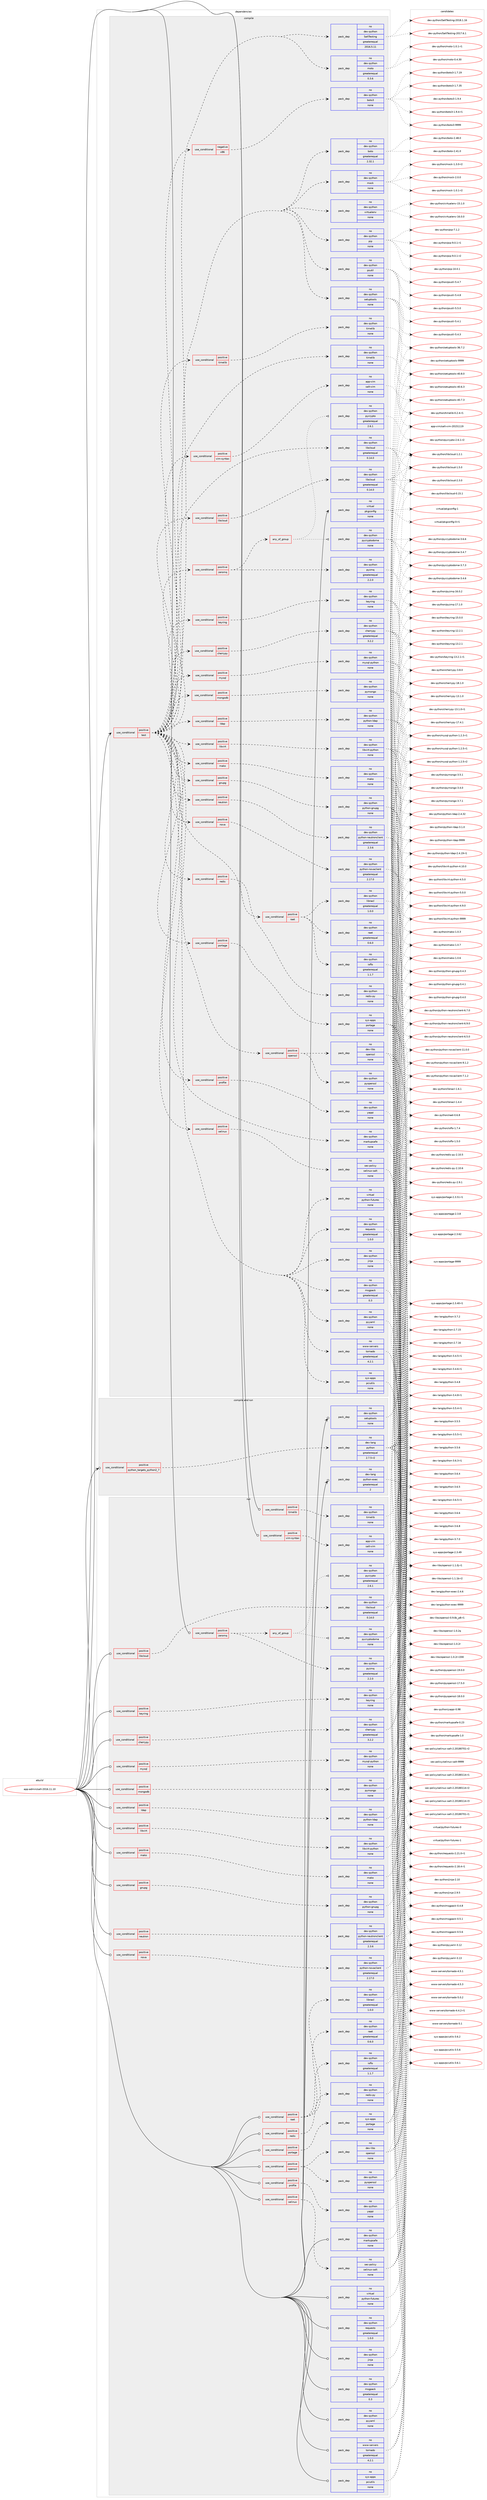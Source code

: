 digraph prolog {

# *************
# Graph options
# *************

newrank=true;
concentrate=true;
compound=true;
graph [rankdir=LR,fontname=Helvetica,fontsize=10,ranksep=1.5];#, ranksep=2.5, nodesep=0.2];
edge  [arrowhead=vee];
node  [fontname=Helvetica,fontsize=10];

# **********
# The ebuild
# **********

subgraph cluster_leftcol {
color=gray;
rank=same;
label=<<i>ebuild</i>>;
id [label="app-admin/salt-2016.11.10", color=red, width=4, href="../app-admin/salt-2016.11.10.svg"];
}

# ****************
# The dependencies
# ****************

subgraph cluster_midcol {
color=gray;
label=<<i>dependencies</i>>;
subgraph cluster_compile {
fillcolor="#eeeeee";
style=filled;
label=<<i>compile</i>>;
subgraph cond345796 {
dependency1268803 [label=<<TABLE BORDER="0" CELLBORDER="1" CELLSPACING="0" CELLPADDING="4"><TR><TD ROWSPAN="3" CELLPADDING="10">use_conditional</TD></TR><TR><TD>positive</TD></TR><TR><TD>test</TD></TR></TABLE>>, shape=none, color=red];
subgraph pack903339 {
dependency1268804 [label=<<TABLE BORDER="0" CELLBORDER="1" CELLSPACING="0" CELLPADDING="4" WIDTH="220"><TR><TD ROWSPAN="6" CELLPADDING="30">pack_dep</TD></TR><TR><TD WIDTH="110">no</TD></TR><TR><TD>dev-python</TD></TR><TR><TD>psutil</TD></TR><TR><TD>none</TD></TR><TR><TD></TD></TR></TABLE>>, shape=none, color=blue];
}
dependency1268803:e -> dependency1268804:w [weight=20,style="dashed",arrowhead="vee"];
subgraph pack903340 {
dependency1268805 [label=<<TABLE BORDER="0" CELLBORDER="1" CELLSPACING="0" CELLPADDING="4" WIDTH="220"><TR><TD ROWSPAN="6" CELLPADDING="30">pack_dep</TD></TR><TR><TD WIDTH="110">no</TD></TR><TR><TD>dev-python</TD></TR><TR><TD>pip</TD></TR><TR><TD>none</TD></TR><TR><TD></TD></TR></TABLE>>, shape=none, color=blue];
}
dependency1268803:e -> dependency1268805:w [weight=20,style="dashed",arrowhead="vee"];
subgraph pack903341 {
dependency1268806 [label=<<TABLE BORDER="0" CELLBORDER="1" CELLSPACING="0" CELLPADDING="4" WIDTH="220"><TR><TD ROWSPAN="6" CELLPADDING="30">pack_dep</TD></TR><TR><TD WIDTH="110">no</TD></TR><TR><TD>dev-python</TD></TR><TR><TD>virtualenv</TD></TR><TR><TD>none</TD></TR><TR><TD></TD></TR></TABLE>>, shape=none, color=blue];
}
dependency1268803:e -> dependency1268806:w [weight=20,style="dashed",arrowhead="vee"];
subgraph pack903342 {
dependency1268807 [label=<<TABLE BORDER="0" CELLBORDER="1" CELLSPACING="0" CELLPADDING="4" WIDTH="220"><TR><TD ROWSPAN="6" CELLPADDING="30">pack_dep</TD></TR><TR><TD WIDTH="110">no</TD></TR><TR><TD>dev-python</TD></TR><TR><TD>mock</TD></TR><TR><TD>none</TD></TR><TR><TD></TD></TR></TABLE>>, shape=none, color=blue];
}
dependency1268803:e -> dependency1268807:w [weight=20,style="dashed",arrowhead="vee"];
subgraph pack903343 {
dependency1268808 [label=<<TABLE BORDER="0" CELLBORDER="1" CELLSPACING="0" CELLPADDING="4" WIDTH="220"><TR><TD ROWSPAN="6" CELLPADDING="30">pack_dep</TD></TR><TR><TD WIDTH="110">no</TD></TR><TR><TD>dev-python</TD></TR><TR><TD>timelib</TD></TR><TR><TD>none</TD></TR><TR><TD></TD></TR></TABLE>>, shape=none, color=blue];
}
dependency1268803:e -> dependency1268808:w [weight=20,style="dashed",arrowhead="vee"];
subgraph pack903344 {
dependency1268809 [label=<<TABLE BORDER="0" CELLBORDER="1" CELLSPACING="0" CELLPADDING="4" WIDTH="220"><TR><TD ROWSPAN="6" CELLPADDING="30">pack_dep</TD></TR><TR><TD WIDTH="110">no</TD></TR><TR><TD>dev-python</TD></TR><TR><TD>boto</TD></TR><TR><TD>greaterequal</TD></TR><TR><TD>2.32.1</TD></TR></TABLE>>, shape=none, color=blue];
}
dependency1268803:e -> dependency1268809:w [weight=20,style="dashed",arrowhead="vee"];
subgraph cond345797 {
dependency1268810 [label=<<TABLE BORDER="0" CELLBORDER="1" CELLSPACING="0" CELLPADDING="4"><TR><TD ROWSPAN="3" CELLPADDING="10">use_conditional</TD></TR><TR><TD>negative</TD></TR><TR><TD>x86</TD></TR></TABLE>>, shape=none, color=red];
subgraph pack903345 {
dependency1268811 [label=<<TABLE BORDER="0" CELLBORDER="1" CELLSPACING="0" CELLPADDING="4" WIDTH="220"><TR><TD ROWSPAN="6" CELLPADDING="30">pack_dep</TD></TR><TR><TD WIDTH="110">no</TD></TR><TR><TD>dev-python</TD></TR><TR><TD>boto3</TD></TR><TR><TD>none</TD></TR><TR><TD></TD></TR></TABLE>>, shape=none, color=blue];
}
dependency1268810:e -> dependency1268811:w [weight=20,style="dashed",arrowhead="vee"];
}
dependency1268803:e -> dependency1268810:w [weight=20,style="dashed",arrowhead="vee"];
subgraph pack903346 {
dependency1268812 [label=<<TABLE BORDER="0" CELLBORDER="1" CELLSPACING="0" CELLPADDING="4" WIDTH="220"><TR><TD ROWSPAN="6" CELLPADDING="30">pack_dep</TD></TR><TR><TD WIDTH="110">no</TD></TR><TR><TD>dev-python</TD></TR><TR><TD>moto</TD></TR><TR><TD>greaterequal</TD></TR><TR><TD>0.3.6</TD></TR></TABLE>>, shape=none, color=blue];
}
dependency1268803:e -> dependency1268812:w [weight=20,style="dashed",arrowhead="vee"];
subgraph pack903347 {
dependency1268813 [label=<<TABLE BORDER="0" CELLBORDER="1" CELLSPACING="0" CELLPADDING="4" WIDTH="220"><TR><TD ROWSPAN="6" CELLPADDING="30">pack_dep</TD></TR><TR><TD WIDTH="110">no</TD></TR><TR><TD>dev-python</TD></TR><TR><TD>SaltTesting</TD></TR><TR><TD>greaterequal</TD></TR><TR><TD>2016.5.11</TD></TR></TABLE>>, shape=none, color=blue];
}
dependency1268803:e -> dependency1268813:w [weight=20,style="dashed",arrowhead="vee"];
subgraph pack903348 {
dependency1268814 [label=<<TABLE BORDER="0" CELLBORDER="1" CELLSPACING="0" CELLPADDING="4" WIDTH="220"><TR><TD ROWSPAN="6" CELLPADDING="30">pack_dep</TD></TR><TR><TD WIDTH="110">no</TD></TR><TR><TD>dev-python</TD></TR><TR><TD>libcloud</TD></TR><TR><TD>greaterequal</TD></TR><TR><TD>0.14.0</TD></TR></TABLE>>, shape=none, color=blue];
}
dependency1268803:e -> dependency1268814:w [weight=20,style="dashed",arrowhead="vee"];
subgraph pack903349 {
dependency1268815 [label=<<TABLE BORDER="0" CELLBORDER="1" CELLSPACING="0" CELLPADDING="4" WIDTH="220"><TR><TD ROWSPAN="6" CELLPADDING="30">pack_dep</TD></TR><TR><TD WIDTH="110">no</TD></TR><TR><TD>sys-apps</TD></TR><TR><TD>pciutils</TD></TR><TR><TD>none</TD></TR><TR><TD></TD></TR></TABLE>>, shape=none, color=blue];
}
dependency1268803:e -> dependency1268815:w [weight=20,style="dashed",arrowhead="vee"];
subgraph pack903350 {
dependency1268816 [label=<<TABLE BORDER="0" CELLBORDER="1" CELLSPACING="0" CELLPADDING="4" WIDTH="220"><TR><TD ROWSPAN="6" CELLPADDING="30">pack_dep</TD></TR><TR><TD WIDTH="110">no</TD></TR><TR><TD>dev-python</TD></TR><TR><TD>jinja</TD></TR><TR><TD>none</TD></TR><TR><TD></TD></TR></TABLE>>, shape=none, color=blue];
}
dependency1268803:e -> dependency1268816:w [weight=20,style="dashed",arrowhead="vee"];
subgraph pack903351 {
dependency1268817 [label=<<TABLE BORDER="0" CELLBORDER="1" CELLSPACING="0" CELLPADDING="4" WIDTH="220"><TR><TD ROWSPAN="6" CELLPADDING="30">pack_dep</TD></TR><TR><TD WIDTH="110">no</TD></TR><TR><TD>dev-python</TD></TR><TR><TD>msgpack</TD></TR><TR><TD>greaterequal</TD></TR><TR><TD>0.3</TD></TR></TABLE>>, shape=none, color=blue];
}
dependency1268803:e -> dependency1268817:w [weight=20,style="dashed",arrowhead="vee"];
subgraph pack903352 {
dependency1268818 [label=<<TABLE BORDER="0" CELLBORDER="1" CELLSPACING="0" CELLPADDING="4" WIDTH="220"><TR><TD ROWSPAN="6" CELLPADDING="30">pack_dep</TD></TR><TR><TD WIDTH="110">no</TD></TR><TR><TD>dev-python</TD></TR><TR><TD>pyyaml</TD></TR><TR><TD>none</TD></TR><TR><TD></TD></TR></TABLE>>, shape=none, color=blue];
}
dependency1268803:e -> dependency1268818:w [weight=20,style="dashed",arrowhead="vee"];
subgraph pack903353 {
dependency1268819 [label=<<TABLE BORDER="0" CELLBORDER="1" CELLSPACING="0" CELLPADDING="4" WIDTH="220"><TR><TD ROWSPAN="6" CELLPADDING="30">pack_dep</TD></TR><TR><TD WIDTH="110">no</TD></TR><TR><TD>dev-python</TD></TR><TR><TD>markupsafe</TD></TR><TR><TD>none</TD></TR><TR><TD></TD></TR></TABLE>>, shape=none, color=blue];
}
dependency1268803:e -> dependency1268819:w [weight=20,style="dashed",arrowhead="vee"];
subgraph pack903354 {
dependency1268820 [label=<<TABLE BORDER="0" CELLBORDER="1" CELLSPACING="0" CELLPADDING="4" WIDTH="220"><TR><TD ROWSPAN="6" CELLPADDING="30">pack_dep</TD></TR><TR><TD WIDTH="110">no</TD></TR><TR><TD>dev-python</TD></TR><TR><TD>requests</TD></TR><TR><TD>greaterequal</TD></TR><TR><TD>1.0.0</TD></TR></TABLE>>, shape=none, color=blue];
}
dependency1268803:e -> dependency1268820:w [weight=20,style="dashed",arrowhead="vee"];
subgraph pack903355 {
dependency1268821 [label=<<TABLE BORDER="0" CELLBORDER="1" CELLSPACING="0" CELLPADDING="4" WIDTH="220"><TR><TD ROWSPAN="6" CELLPADDING="30">pack_dep</TD></TR><TR><TD WIDTH="110">no</TD></TR><TR><TD>dev-python</TD></TR><TR><TD>setuptools</TD></TR><TR><TD>none</TD></TR><TR><TD></TD></TR></TABLE>>, shape=none, color=blue];
}
dependency1268803:e -> dependency1268821:w [weight=20,style="dashed",arrowhead="vee"];
subgraph pack903356 {
dependency1268822 [label=<<TABLE BORDER="0" CELLBORDER="1" CELLSPACING="0" CELLPADDING="4" WIDTH="220"><TR><TD ROWSPAN="6" CELLPADDING="30">pack_dep</TD></TR><TR><TD WIDTH="110">no</TD></TR><TR><TD>www-servers</TD></TR><TR><TD>tornado</TD></TR><TR><TD>greaterequal</TD></TR><TR><TD>4.2.1</TD></TR></TABLE>>, shape=none, color=blue];
}
dependency1268803:e -> dependency1268822:w [weight=20,style="dashed",arrowhead="vee"];
subgraph pack903357 {
dependency1268823 [label=<<TABLE BORDER="0" CELLBORDER="1" CELLSPACING="0" CELLPADDING="4" WIDTH="220"><TR><TD ROWSPAN="6" CELLPADDING="30">pack_dep</TD></TR><TR><TD WIDTH="110">no</TD></TR><TR><TD>virtual</TD></TR><TR><TD>python-futures</TD></TR><TR><TD>none</TD></TR><TR><TD></TD></TR></TABLE>>, shape=none, color=blue];
}
dependency1268803:e -> dependency1268823:w [weight=20,style="dashed",arrowhead="vee"];
subgraph cond345798 {
dependency1268824 [label=<<TABLE BORDER="0" CELLBORDER="1" CELLSPACING="0" CELLPADDING="4"><TR><TD ROWSPAN="3" CELLPADDING="10">use_conditional</TD></TR><TR><TD>positive</TD></TR><TR><TD>libcloud</TD></TR></TABLE>>, shape=none, color=red];
subgraph pack903358 {
dependency1268825 [label=<<TABLE BORDER="0" CELLBORDER="1" CELLSPACING="0" CELLPADDING="4" WIDTH="220"><TR><TD ROWSPAN="6" CELLPADDING="30">pack_dep</TD></TR><TR><TD WIDTH="110">no</TD></TR><TR><TD>dev-python</TD></TR><TR><TD>libcloud</TD></TR><TR><TD>greaterequal</TD></TR><TR><TD>0.14.0</TD></TR></TABLE>>, shape=none, color=blue];
}
dependency1268824:e -> dependency1268825:w [weight=20,style="dashed",arrowhead="vee"];
}
dependency1268803:e -> dependency1268824:w [weight=20,style="dashed",arrowhead="vee"];
subgraph cond345799 {
dependency1268826 [label=<<TABLE BORDER="0" CELLBORDER="1" CELLSPACING="0" CELLPADDING="4"><TR><TD ROWSPAN="3" CELLPADDING="10">use_conditional</TD></TR><TR><TD>positive</TD></TR><TR><TD>mako</TD></TR></TABLE>>, shape=none, color=red];
subgraph pack903359 {
dependency1268827 [label=<<TABLE BORDER="0" CELLBORDER="1" CELLSPACING="0" CELLPADDING="4" WIDTH="220"><TR><TD ROWSPAN="6" CELLPADDING="30">pack_dep</TD></TR><TR><TD WIDTH="110">no</TD></TR><TR><TD>dev-python</TD></TR><TR><TD>mako</TD></TR><TR><TD>none</TD></TR><TR><TD></TD></TR></TABLE>>, shape=none, color=blue];
}
dependency1268826:e -> dependency1268827:w [weight=20,style="dashed",arrowhead="vee"];
}
dependency1268803:e -> dependency1268826:w [weight=20,style="dashed",arrowhead="vee"];
subgraph cond345800 {
dependency1268828 [label=<<TABLE BORDER="0" CELLBORDER="1" CELLSPACING="0" CELLPADDING="4"><TR><TD ROWSPAN="3" CELLPADDING="10">use_conditional</TD></TR><TR><TD>positive</TD></TR><TR><TD>ldap</TD></TR></TABLE>>, shape=none, color=red];
subgraph pack903360 {
dependency1268829 [label=<<TABLE BORDER="0" CELLBORDER="1" CELLSPACING="0" CELLPADDING="4" WIDTH="220"><TR><TD ROWSPAN="6" CELLPADDING="30">pack_dep</TD></TR><TR><TD WIDTH="110">no</TD></TR><TR><TD>dev-python</TD></TR><TR><TD>python-ldap</TD></TR><TR><TD>none</TD></TR><TR><TD></TD></TR></TABLE>>, shape=none, color=blue];
}
dependency1268828:e -> dependency1268829:w [weight=20,style="dashed",arrowhead="vee"];
}
dependency1268803:e -> dependency1268828:w [weight=20,style="dashed",arrowhead="vee"];
subgraph cond345801 {
dependency1268830 [label=<<TABLE BORDER="0" CELLBORDER="1" CELLSPACING="0" CELLPADDING="4"><TR><TD ROWSPAN="3" CELLPADDING="10">use_conditional</TD></TR><TR><TD>positive</TD></TR><TR><TD>libvirt</TD></TR></TABLE>>, shape=none, color=red];
subgraph pack903361 {
dependency1268831 [label=<<TABLE BORDER="0" CELLBORDER="1" CELLSPACING="0" CELLPADDING="4" WIDTH="220"><TR><TD ROWSPAN="6" CELLPADDING="30">pack_dep</TD></TR><TR><TD WIDTH="110">no</TD></TR><TR><TD>dev-python</TD></TR><TR><TD>libvirt-python</TD></TR><TR><TD>none</TD></TR><TR><TD></TD></TR></TABLE>>, shape=none, color=blue];
}
dependency1268830:e -> dependency1268831:w [weight=20,style="dashed",arrowhead="vee"];
}
dependency1268803:e -> dependency1268830:w [weight=20,style="dashed",arrowhead="vee"];
subgraph cond345802 {
dependency1268832 [label=<<TABLE BORDER="0" CELLBORDER="1" CELLSPACING="0" CELLPADDING="4"><TR><TD ROWSPAN="3" CELLPADDING="10">use_conditional</TD></TR><TR><TD>positive</TD></TR><TR><TD>openssl</TD></TR></TABLE>>, shape=none, color=red];
subgraph pack903362 {
dependency1268833 [label=<<TABLE BORDER="0" CELLBORDER="1" CELLSPACING="0" CELLPADDING="4" WIDTH="220"><TR><TD ROWSPAN="6" CELLPADDING="30">pack_dep</TD></TR><TR><TD WIDTH="110">no</TD></TR><TR><TD>dev-libs</TD></TR><TR><TD>openssl</TD></TR><TR><TD>none</TD></TR><TR><TD></TD></TR></TABLE>>, shape=none, color=blue];
}
dependency1268832:e -> dependency1268833:w [weight=20,style="dashed",arrowhead="vee"];
subgraph pack903363 {
dependency1268834 [label=<<TABLE BORDER="0" CELLBORDER="1" CELLSPACING="0" CELLPADDING="4" WIDTH="220"><TR><TD ROWSPAN="6" CELLPADDING="30">pack_dep</TD></TR><TR><TD WIDTH="110">no</TD></TR><TR><TD>dev-python</TD></TR><TR><TD>pyopenssl</TD></TR><TR><TD>none</TD></TR><TR><TD></TD></TR></TABLE>>, shape=none, color=blue];
}
dependency1268832:e -> dependency1268834:w [weight=20,style="dashed",arrowhead="vee"];
}
dependency1268803:e -> dependency1268832:w [weight=20,style="dashed",arrowhead="vee"];
subgraph cond345803 {
dependency1268835 [label=<<TABLE BORDER="0" CELLBORDER="1" CELLSPACING="0" CELLPADDING="4"><TR><TD ROWSPAN="3" CELLPADDING="10">use_conditional</TD></TR><TR><TD>positive</TD></TR><TR><TD>raet</TD></TR></TABLE>>, shape=none, color=red];
subgraph pack903364 {
dependency1268836 [label=<<TABLE BORDER="0" CELLBORDER="1" CELLSPACING="0" CELLPADDING="4" WIDTH="220"><TR><TD ROWSPAN="6" CELLPADDING="30">pack_dep</TD></TR><TR><TD WIDTH="110">no</TD></TR><TR><TD>dev-python</TD></TR><TR><TD>libnacl</TD></TR><TR><TD>greaterequal</TD></TR><TR><TD>1.0.0</TD></TR></TABLE>>, shape=none, color=blue];
}
dependency1268835:e -> dependency1268836:w [weight=20,style="dashed",arrowhead="vee"];
subgraph pack903365 {
dependency1268837 [label=<<TABLE BORDER="0" CELLBORDER="1" CELLSPACING="0" CELLPADDING="4" WIDTH="220"><TR><TD ROWSPAN="6" CELLPADDING="30">pack_dep</TD></TR><TR><TD WIDTH="110">no</TD></TR><TR><TD>dev-python</TD></TR><TR><TD>ioflo</TD></TR><TR><TD>greaterequal</TD></TR><TR><TD>1.1.7</TD></TR></TABLE>>, shape=none, color=blue];
}
dependency1268835:e -> dependency1268837:w [weight=20,style="dashed",arrowhead="vee"];
subgraph pack903366 {
dependency1268838 [label=<<TABLE BORDER="0" CELLBORDER="1" CELLSPACING="0" CELLPADDING="4" WIDTH="220"><TR><TD ROWSPAN="6" CELLPADDING="30">pack_dep</TD></TR><TR><TD WIDTH="110">no</TD></TR><TR><TD>dev-python</TD></TR><TR><TD>raet</TD></TR><TR><TD>greaterequal</TD></TR><TR><TD>0.6.0</TD></TR></TABLE>>, shape=none, color=blue];
}
dependency1268835:e -> dependency1268838:w [weight=20,style="dashed",arrowhead="vee"];
}
dependency1268803:e -> dependency1268835:w [weight=20,style="dashed",arrowhead="vee"];
subgraph cond345804 {
dependency1268839 [label=<<TABLE BORDER="0" CELLBORDER="1" CELLSPACING="0" CELLPADDING="4"><TR><TD ROWSPAN="3" CELLPADDING="10">use_conditional</TD></TR><TR><TD>positive</TD></TR><TR><TD>zeromq</TD></TR></TABLE>>, shape=none, color=red];
subgraph pack903367 {
dependency1268840 [label=<<TABLE BORDER="0" CELLBORDER="1" CELLSPACING="0" CELLPADDING="4" WIDTH="220"><TR><TD ROWSPAN="6" CELLPADDING="30">pack_dep</TD></TR><TR><TD WIDTH="110">no</TD></TR><TR><TD>dev-python</TD></TR><TR><TD>pyzmq</TD></TR><TR><TD>greaterequal</TD></TR><TR><TD>2.2.0</TD></TR></TABLE>>, shape=none, color=blue];
}
dependency1268839:e -> dependency1268840:w [weight=20,style="dashed",arrowhead="vee"];
subgraph any19147 {
dependency1268841 [label=<<TABLE BORDER="0" CELLBORDER="1" CELLSPACING="0" CELLPADDING="4"><TR><TD CELLPADDING="10">any_of_group</TD></TR></TABLE>>, shape=none, color=red];subgraph pack903368 {
dependency1268842 [label=<<TABLE BORDER="0" CELLBORDER="1" CELLSPACING="0" CELLPADDING="4" WIDTH="220"><TR><TD ROWSPAN="6" CELLPADDING="30">pack_dep</TD></TR><TR><TD WIDTH="110">no</TD></TR><TR><TD>dev-python</TD></TR><TR><TD>pycryptodome</TD></TR><TR><TD>none</TD></TR><TR><TD></TD></TR></TABLE>>, shape=none, color=blue];
}
dependency1268841:e -> dependency1268842:w [weight=20,style="dotted",arrowhead="oinv"];
subgraph pack903369 {
dependency1268843 [label=<<TABLE BORDER="0" CELLBORDER="1" CELLSPACING="0" CELLPADDING="4" WIDTH="220"><TR><TD ROWSPAN="6" CELLPADDING="30">pack_dep</TD></TR><TR><TD WIDTH="110">no</TD></TR><TR><TD>dev-python</TD></TR><TR><TD>pycrypto</TD></TR><TR><TD>greaterequal</TD></TR><TR><TD>2.6.1</TD></TR></TABLE>>, shape=none, color=blue];
}
dependency1268841:e -> dependency1268843:w [weight=20,style="dotted",arrowhead="oinv"];
}
dependency1268839:e -> dependency1268841:w [weight=20,style="dashed",arrowhead="vee"];
}
dependency1268803:e -> dependency1268839:w [weight=20,style="dashed",arrowhead="vee"];
subgraph cond345805 {
dependency1268844 [label=<<TABLE BORDER="0" CELLBORDER="1" CELLSPACING="0" CELLPADDING="4"><TR><TD ROWSPAN="3" CELLPADDING="10">use_conditional</TD></TR><TR><TD>positive</TD></TR><TR><TD>cherrypy</TD></TR></TABLE>>, shape=none, color=red];
subgraph pack903370 {
dependency1268845 [label=<<TABLE BORDER="0" CELLBORDER="1" CELLSPACING="0" CELLPADDING="4" WIDTH="220"><TR><TD ROWSPAN="6" CELLPADDING="30">pack_dep</TD></TR><TR><TD WIDTH="110">no</TD></TR><TR><TD>dev-python</TD></TR><TR><TD>cherrypy</TD></TR><TR><TD>greaterequal</TD></TR><TR><TD>3.2.2</TD></TR></TABLE>>, shape=none, color=blue];
}
dependency1268844:e -> dependency1268845:w [weight=20,style="dashed",arrowhead="vee"];
}
dependency1268803:e -> dependency1268844:w [weight=20,style="dashed",arrowhead="vee"];
subgraph cond345806 {
dependency1268846 [label=<<TABLE BORDER="0" CELLBORDER="1" CELLSPACING="0" CELLPADDING="4"><TR><TD ROWSPAN="3" CELLPADDING="10">use_conditional</TD></TR><TR><TD>positive</TD></TR><TR><TD>mongodb</TD></TR></TABLE>>, shape=none, color=red];
subgraph pack903371 {
dependency1268847 [label=<<TABLE BORDER="0" CELLBORDER="1" CELLSPACING="0" CELLPADDING="4" WIDTH="220"><TR><TD ROWSPAN="6" CELLPADDING="30">pack_dep</TD></TR><TR><TD WIDTH="110">no</TD></TR><TR><TD>dev-python</TD></TR><TR><TD>pymongo</TD></TR><TR><TD>none</TD></TR><TR><TD></TD></TR></TABLE>>, shape=none, color=blue];
}
dependency1268846:e -> dependency1268847:w [weight=20,style="dashed",arrowhead="vee"];
}
dependency1268803:e -> dependency1268846:w [weight=20,style="dashed",arrowhead="vee"];
subgraph cond345807 {
dependency1268848 [label=<<TABLE BORDER="0" CELLBORDER="1" CELLSPACING="0" CELLPADDING="4"><TR><TD ROWSPAN="3" CELLPADDING="10">use_conditional</TD></TR><TR><TD>positive</TD></TR><TR><TD>portage</TD></TR></TABLE>>, shape=none, color=red];
subgraph pack903372 {
dependency1268849 [label=<<TABLE BORDER="0" CELLBORDER="1" CELLSPACING="0" CELLPADDING="4" WIDTH="220"><TR><TD ROWSPAN="6" CELLPADDING="30">pack_dep</TD></TR><TR><TD WIDTH="110">no</TD></TR><TR><TD>sys-apps</TD></TR><TR><TD>portage</TD></TR><TR><TD>none</TD></TR><TR><TD></TD></TR></TABLE>>, shape=none, color=blue];
}
dependency1268848:e -> dependency1268849:w [weight=20,style="dashed",arrowhead="vee"];
}
dependency1268803:e -> dependency1268848:w [weight=20,style="dashed",arrowhead="vee"];
subgraph cond345808 {
dependency1268850 [label=<<TABLE BORDER="0" CELLBORDER="1" CELLSPACING="0" CELLPADDING="4"><TR><TD ROWSPAN="3" CELLPADDING="10">use_conditional</TD></TR><TR><TD>positive</TD></TR><TR><TD>keyring</TD></TR></TABLE>>, shape=none, color=red];
subgraph pack903373 {
dependency1268851 [label=<<TABLE BORDER="0" CELLBORDER="1" CELLSPACING="0" CELLPADDING="4" WIDTH="220"><TR><TD ROWSPAN="6" CELLPADDING="30">pack_dep</TD></TR><TR><TD WIDTH="110">no</TD></TR><TR><TD>dev-python</TD></TR><TR><TD>keyring</TD></TR><TR><TD>none</TD></TR><TR><TD></TD></TR></TABLE>>, shape=none, color=blue];
}
dependency1268850:e -> dependency1268851:w [weight=20,style="dashed",arrowhead="vee"];
}
dependency1268803:e -> dependency1268850:w [weight=20,style="dashed",arrowhead="vee"];
subgraph cond345809 {
dependency1268852 [label=<<TABLE BORDER="0" CELLBORDER="1" CELLSPACING="0" CELLPADDING="4"><TR><TD ROWSPAN="3" CELLPADDING="10">use_conditional</TD></TR><TR><TD>positive</TD></TR><TR><TD>mysql</TD></TR></TABLE>>, shape=none, color=red];
subgraph pack903374 {
dependency1268853 [label=<<TABLE BORDER="0" CELLBORDER="1" CELLSPACING="0" CELLPADDING="4" WIDTH="220"><TR><TD ROWSPAN="6" CELLPADDING="30">pack_dep</TD></TR><TR><TD WIDTH="110">no</TD></TR><TR><TD>dev-python</TD></TR><TR><TD>mysql-python</TD></TR><TR><TD>none</TD></TR><TR><TD></TD></TR></TABLE>>, shape=none, color=blue];
}
dependency1268852:e -> dependency1268853:w [weight=20,style="dashed",arrowhead="vee"];
}
dependency1268803:e -> dependency1268852:w [weight=20,style="dashed",arrowhead="vee"];
subgraph cond345810 {
dependency1268854 [label=<<TABLE BORDER="0" CELLBORDER="1" CELLSPACING="0" CELLPADDING="4"><TR><TD ROWSPAN="3" CELLPADDING="10">use_conditional</TD></TR><TR><TD>positive</TD></TR><TR><TD>redis</TD></TR></TABLE>>, shape=none, color=red];
subgraph pack903375 {
dependency1268855 [label=<<TABLE BORDER="0" CELLBORDER="1" CELLSPACING="0" CELLPADDING="4" WIDTH="220"><TR><TD ROWSPAN="6" CELLPADDING="30">pack_dep</TD></TR><TR><TD WIDTH="110">no</TD></TR><TR><TD>dev-python</TD></TR><TR><TD>redis-py</TD></TR><TR><TD>none</TD></TR><TR><TD></TD></TR></TABLE>>, shape=none, color=blue];
}
dependency1268854:e -> dependency1268855:w [weight=20,style="dashed",arrowhead="vee"];
}
dependency1268803:e -> dependency1268854:w [weight=20,style="dashed",arrowhead="vee"];
subgraph cond345811 {
dependency1268856 [label=<<TABLE BORDER="0" CELLBORDER="1" CELLSPACING="0" CELLPADDING="4"><TR><TD ROWSPAN="3" CELLPADDING="10">use_conditional</TD></TR><TR><TD>positive</TD></TR><TR><TD>selinux</TD></TR></TABLE>>, shape=none, color=red];
subgraph pack903376 {
dependency1268857 [label=<<TABLE BORDER="0" CELLBORDER="1" CELLSPACING="0" CELLPADDING="4" WIDTH="220"><TR><TD ROWSPAN="6" CELLPADDING="30">pack_dep</TD></TR><TR><TD WIDTH="110">no</TD></TR><TR><TD>sec-policy</TD></TR><TR><TD>selinux-salt</TD></TR><TR><TD>none</TD></TR><TR><TD></TD></TR></TABLE>>, shape=none, color=blue];
}
dependency1268856:e -> dependency1268857:w [weight=20,style="dashed",arrowhead="vee"];
}
dependency1268803:e -> dependency1268856:w [weight=20,style="dashed",arrowhead="vee"];
subgraph cond345812 {
dependency1268858 [label=<<TABLE BORDER="0" CELLBORDER="1" CELLSPACING="0" CELLPADDING="4"><TR><TD ROWSPAN="3" CELLPADDING="10">use_conditional</TD></TR><TR><TD>positive</TD></TR><TR><TD>timelib</TD></TR></TABLE>>, shape=none, color=red];
subgraph pack903377 {
dependency1268859 [label=<<TABLE BORDER="0" CELLBORDER="1" CELLSPACING="0" CELLPADDING="4" WIDTH="220"><TR><TD ROWSPAN="6" CELLPADDING="30">pack_dep</TD></TR><TR><TD WIDTH="110">no</TD></TR><TR><TD>dev-python</TD></TR><TR><TD>timelib</TD></TR><TR><TD>none</TD></TR><TR><TD></TD></TR></TABLE>>, shape=none, color=blue];
}
dependency1268858:e -> dependency1268859:w [weight=20,style="dashed",arrowhead="vee"];
}
dependency1268803:e -> dependency1268858:w [weight=20,style="dashed",arrowhead="vee"];
subgraph cond345813 {
dependency1268860 [label=<<TABLE BORDER="0" CELLBORDER="1" CELLSPACING="0" CELLPADDING="4"><TR><TD ROWSPAN="3" CELLPADDING="10">use_conditional</TD></TR><TR><TD>positive</TD></TR><TR><TD>nova</TD></TR></TABLE>>, shape=none, color=red];
subgraph pack903378 {
dependency1268861 [label=<<TABLE BORDER="0" CELLBORDER="1" CELLSPACING="0" CELLPADDING="4" WIDTH="220"><TR><TD ROWSPAN="6" CELLPADDING="30">pack_dep</TD></TR><TR><TD WIDTH="110">no</TD></TR><TR><TD>dev-python</TD></TR><TR><TD>python-novaclient</TD></TR><TR><TD>greaterequal</TD></TR><TR><TD>2.17.0</TD></TR></TABLE>>, shape=none, color=blue];
}
dependency1268860:e -> dependency1268861:w [weight=20,style="dashed",arrowhead="vee"];
}
dependency1268803:e -> dependency1268860:w [weight=20,style="dashed",arrowhead="vee"];
subgraph cond345814 {
dependency1268862 [label=<<TABLE BORDER="0" CELLBORDER="1" CELLSPACING="0" CELLPADDING="4"><TR><TD ROWSPAN="3" CELLPADDING="10">use_conditional</TD></TR><TR><TD>positive</TD></TR><TR><TD>neutron</TD></TR></TABLE>>, shape=none, color=red];
subgraph pack903379 {
dependency1268863 [label=<<TABLE BORDER="0" CELLBORDER="1" CELLSPACING="0" CELLPADDING="4" WIDTH="220"><TR><TD ROWSPAN="6" CELLPADDING="30">pack_dep</TD></TR><TR><TD WIDTH="110">no</TD></TR><TR><TD>dev-python</TD></TR><TR><TD>python-neutronclient</TD></TR><TR><TD>greaterequal</TD></TR><TR><TD>2.3.6</TD></TR></TABLE>>, shape=none, color=blue];
}
dependency1268862:e -> dependency1268863:w [weight=20,style="dashed",arrowhead="vee"];
}
dependency1268803:e -> dependency1268862:w [weight=20,style="dashed",arrowhead="vee"];
subgraph cond345815 {
dependency1268864 [label=<<TABLE BORDER="0" CELLBORDER="1" CELLSPACING="0" CELLPADDING="4"><TR><TD ROWSPAN="3" CELLPADDING="10">use_conditional</TD></TR><TR><TD>positive</TD></TR><TR><TD>gnupg</TD></TR></TABLE>>, shape=none, color=red];
subgraph pack903380 {
dependency1268865 [label=<<TABLE BORDER="0" CELLBORDER="1" CELLSPACING="0" CELLPADDING="4" WIDTH="220"><TR><TD ROWSPAN="6" CELLPADDING="30">pack_dep</TD></TR><TR><TD WIDTH="110">no</TD></TR><TR><TD>dev-python</TD></TR><TR><TD>python-gnupg</TD></TR><TR><TD>none</TD></TR><TR><TD></TD></TR></TABLE>>, shape=none, color=blue];
}
dependency1268864:e -> dependency1268865:w [weight=20,style="dashed",arrowhead="vee"];
}
dependency1268803:e -> dependency1268864:w [weight=20,style="dashed",arrowhead="vee"];
subgraph cond345816 {
dependency1268866 [label=<<TABLE BORDER="0" CELLBORDER="1" CELLSPACING="0" CELLPADDING="4"><TR><TD ROWSPAN="3" CELLPADDING="10">use_conditional</TD></TR><TR><TD>positive</TD></TR><TR><TD>profile</TD></TR></TABLE>>, shape=none, color=red];
subgraph pack903381 {
dependency1268867 [label=<<TABLE BORDER="0" CELLBORDER="1" CELLSPACING="0" CELLPADDING="4" WIDTH="220"><TR><TD ROWSPAN="6" CELLPADDING="30">pack_dep</TD></TR><TR><TD WIDTH="110">no</TD></TR><TR><TD>dev-python</TD></TR><TR><TD>yappi</TD></TR><TR><TD>none</TD></TR><TR><TD></TD></TR></TABLE>>, shape=none, color=blue];
}
dependency1268866:e -> dependency1268867:w [weight=20,style="dashed",arrowhead="vee"];
}
dependency1268803:e -> dependency1268866:w [weight=20,style="dashed",arrowhead="vee"];
subgraph cond345817 {
dependency1268868 [label=<<TABLE BORDER="0" CELLBORDER="1" CELLSPACING="0" CELLPADDING="4"><TR><TD ROWSPAN="3" CELLPADDING="10">use_conditional</TD></TR><TR><TD>positive</TD></TR><TR><TD>vim-syntax</TD></TR></TABLE>>, shape=none, color=red];
subgraph pack903382 {
dependency1268869 [label=<<TABLE BORDER="0" CELLBORDER="1" CELLSPACING="0" CELLPADDING="4" WIDTH="220"><TR><TD ROWSPAN="6" CELLPADDING="30">pack_dep</TD></TR><TR><TD WIDTH="110">no</TD></TR><TR><TD>app-vim</TD></TR><TR><TD>salt-vim</TD></TR><TR><TD>none</TD></TR><TR><TD></TD></TR></TABLE>>, shape=none, color=blue];
}
dependency1268868:e -> dependency1268869:w [weight=20,style="dashed",arrowhead="vee"];
}
dependency1268803:e -> dependency1268868:w [weight=20,style="dashed",arrowhead="vee"];
}
id:e -> dependency1268803:w [weight=20,style="solid",arrowhead="vee"];
subgraph pack903383 {
dependency1268870 [label=<<TABLE BORDER="0" CELLBORDER="1" CELLSPACING="0" CELLPADDING="4" WIDTH="220"><TR><TD ROWSPAN="6" CELLPADDING="30">pack_dep</TD></TR><TR><TD WIDTH="110">no</TD></TR><TR><TD>virtual</TD></TR><TR><TD>pkgconfig</TD></TR><TR><TD>none</TD></TR><TR><TD></TD></TR></TABLE>>, shape=none, color=blue];
}
id:e -> dependency1268870:w [weight=20,style="solid",arrowhead="vee"];
}
subgraph cluster_compileandrun {
fillcolor="#eeeeee";
style=filled;
label=<<i>compile and run</i>>;
subgraph cond345818 {
dependency1268871 [label=<<TABLE BORDER="0" CELLBORDER="1" CELLSPACING="0" CELLPADDING="4"><TR><TD ROWSPAN="3" CELLPADDING="10">use_conditional</TD></TR><TR><TD>positive</TD></TR><TR><TD>python_targets_python2_7</TD></TR></TABLE>>, shape=none, color=red];
subgraph pack903384 {
dependency1268872 [label=<<TABLE BORDER="0" CELLBORDER="1" CELLSPACING="0" CELLPADDING="4" WIDTH="220"><TR><TD ROWSPAN="6" CELLPADDING="30">pack_dep</TD></TR><TR><TD WIDTH="110">no</TD></TR><TR><TD>dev-lang</TD></TR><TR><TD>python</TD></TR><TR><TD>greaterequal</TD></TR><TR><TD>2.7.5-r2</TD></TR></TABLE>>, shape=none, color=blue];
}
dependency1268871:e -> dependency1268872:w [weight=20,style="dashed",arrowhead="vee"];
}
id:e -> dependency1268871:w [weight=20,style="solid",arrowhead="odotvee"];
subgraph pack903385 {
dependency1268873 [label=<<TABLE BORDER="0" CELLBORDER="1" CELLSPACING="0" CELLPADDING="4" WIDTH="220"><TR><TD ROWSPAN="6" CELLPADDING="30">pack_dep</TD></TR><TR><TD WIDTH="110">no</TD></TR><TR><TD>dev-lang</TD></TR><TR><TD>python-exec</TD></TR><TR><TD>greaterequal</TD></TR><TR><TD>2</TD></TR></TABLE>>, shape=none, color=blue];
}
id:e -> dependency1268873:w [weight=20,style="solid",arrowhead="odotvee"];
subgraph pack903386 {
dependency1268874 [label=<<TABLE BORDER="0" CELLBORDER="1" CELLSPACING="0" CELLPADDING="4" WIDTH="220"><TR><TD ROWSPAN="6" CELLPADDING="30">pack_dep</TD></TR><TR><TD WIDTH="110">no</TD></TR><TR><TD>dev-python</TD></TR><TR><TD>setuptools</TD></TR><TR><TD>none</TD></TR><TR><TD></TD></TR></TABLE>>, shape=none, color=blue];
}
id:e -> dependency1268874:w [weight=20,style="solid",arrowhead="odotvee"];
}
subgraph cluster_run {
fillcolor="#eeeeee";
style=filled;
label=<<i>run</i>>;
subgraph cond345819 {
dependency1268875 [label=<<TABLE BORDER="0" CELLBORDER="1" CELLSPACING="0" CELLPADDING="4"><TR><TD ROWSPAN="3" CELLPADDING="10">use_conditional</TD></TR><TR><TD>positive</TD></TR><TR><TD>cherrypy</TD></TR></TABLE>>, shape=none, color=red];
subgraph pack903387 {
dependency1268876 [label=<<TABLE BORDER="0" CELLBORDER="1" CELLSPACING="0" CELLPADDING="4" WIDTH="220"><TR><TD ROWSPAN="6" CELLPADDING="30">pack_dep</TD></TR><TR><TD WIDTH="110">no</TD></TR><TR><TD>dev-python</TD></TR><TR><TD>cherrypy</TD></TR><TR><TD>greaterequal</TD></TR><TR><TD>3.2.2</TD></TR></TABLE>>, shape=none, color=blue];
}
dependency1268875:e -> dependency1268876:w [weight=20,style="dashed",arrowhead="vee"];
}
id:e -> dependency1268875:w [weight=20,style="solid",arrowhead="odot"];
subgraph cond345820 {
dependency1268877 [label=<<TABLE BORDER="0" CELLBORDER="1" CELLSPACING="0" CELLPADDING="4"><TR><TD ROWSPAN="3" CELLPADDING="10">use_conditional</TD></TR><TR><TD>positive</TD></TR><TR><TD>gnupg</TD></TR></TABLE>>, shape=none, color=red];
subgraph pack903388 {
dependency1268878 [label=<<TABLE BORDER="0" CELLBORDER="1" CELLSPACING="0" CELLPADDING="4" WIDTH="220"><TR><TD ROWSPAN="6" CELLPADDING="30">pack_dep</TD></TR><TR><TD WIDTH="110">no</TD></TR><TR><TD>dev-python</TD></TR><TR><TD>python-gnupg</TD></TR><TR><TD>none</TD></TR><TR><TD></TD></TR></TABLE>>, shape=none, color=blue];
}
dependency1268877:e -> dependency1268878:w [weight=20,style="dashed",arrowhead="vee"];
}
id:e -> dependency1268877:w [weight=20,style="solid",arrowhead="odot"];
subgraph cond345821 {
dependency1268879 [label=<<TABLE BORDER="0" CELLBORDER="1" CELLSPACING="0" CELLPADDING="4"><TR><TD ROWSPAN="3" CELLPADDING="10">use_conditional</TD></TR><TR><TD>positive</TD></TR><TR><TD>keyring</TD></TR></TABLE>>, shape=none, color=red];
subgraph pack903389 {
dependency1268880 [label=<<TABLE BORDER="0" CELLBORDER="1" CELLSPACING="0" CELLPADDING="4" WIDTH="220"><TR><TD ROWSPAN="6" CELLPADDING="30">pack_dep</TD></TR><TR><TD WIDTH="110">no</TD></TR><TR><TD>dev-python</TD></TR><TR><TD>keyring</TD></TR><TR><TD>none</TD></TR><TR><TD></TD></TR></TABLE>>, shape=none, color=blue];
}
dependency1268879:e -> dependency1268880:w [weight=20,style="dashed",arrowhead="vee"];
}
id:e -> dependency1268879:w [weight=20,style="solid",arrowhead="odot"];
subgraph cond345822 {
dependency1268881 [label=<<TABLE BORDER="0" CELLBORDER="1" CELLSPACING="0" CELLPADDING="4"><TR><TD ROWSPAN="3" CELLPADDING="10">use_conditional</TD></TR><TR><TD>positive</TD></TR><TR><TD>ldap</TD></TR></TABLE>>, shape=none, color=red];
subgraph pack903390 {
dependency1268882 [label=<<TABLE BORDER="0" CELLBORDER="1" CELLSPACING="0" CELLPADDING="4" WIDTH="220"><TR><TD ROWSPAN="6" CELLPADDING="30">pack_dep</TD></TR><TR><TD WIDTH="110">no</TD></TR><TR><TD>dev-python</TD></TR><TR><TD>python-ldap</TD></TR><TR><TD>none</TD></TR><TR><TD></TD></TR></TABLE>>, shape=none, color=blue];
}
dependency1268881:e -> dependency1268882:w [weight=20,style="dashed",arrowhead="vee"];
}
id:e -> dependency1268881:w [weight=20,style="solid",arrowhead="odot"];
subgraph cond345823 {
dependency1268883 [label=<<TABLE BORDER="0" CELLBORDER="1" CELLSPACING="0" CELLPADDING="4"><TR><TD ROWSPAN="3" CELLPADDING="10">use_conditional</TD></TR><TR><TD>positive</TD></TR><TR><TD>libcloud</TD></TR></TABLE>>, shape=none, color=red];
subgraph pack903391 {
dependency1268884 [label=<<TABLE BORDER="0" CELLBORDER="1" CELLSPACING="0" CELLPADDING="4" WIDTH="220"><TR><TD ROWSPAN="6" CELLPADDING="30">pack_dep</TD></TR><TR><TD WIDTH="110">no</TD></TR><TR><TD>dev-python</TD></TR><TR><TD>libcloud</TD></TR><TR><TD>greaterequal</TD></TR><TR><TD>0.14.0</TD></TR></TABLE>>, shape=none, color=blue];
}
dependency1268883:e -> dependency1268884:w [weight=20,style="dashed",arrowhead="vee"];
}
id:e -> dependency1268883:w [weight=20,style="solid",arrowhead="odot"];
subgraph cond345824 {
dependency1268885 [label=<<TABLE BORDER="0" CELLBORDER="1" CELLSPACING="0" CELLPADDING="4"><TR><TD ROWSPAN="3" CELLPADDING="10">use_conditional</TD></TR><TR><TD>positive</TD></TR><TR><TD>libvirt</TD></TR></TABLE>>, shape=none, color=red];
subgraph pack903392 {
dependency1268886 [label=<<TABLE BORDER="0" CELLBORDER="1" CELLSPACING="0" CELLPADDING="4" WIDTH="220"><TR><TD ROWSPAN="6" CELLPADDING="30">pack_dep</TD></TR><TR><TD WIDTH="110">no</TD></TR><TR><TD>dev-python</TD></TR><TR><TD>libvirt-python</TD></TR><TR><TD>none</TD></TR><TR><TD></TD></TR></TABLE>>, shape=none, color=blue];
}
dependency1268885:e -> dependency1268886:w [weight=20,style="dashed",arrowhead="vee"];
}
id:e -> dependency1268885:w [weight=20,style="solid",arrowhead="odot"];
subgraph cond345825 {
dependency1268887 [label=<<TABLE BORDER="0" CELLBORDER="1" CELLSPACING="0" CELLPADDING="4"><TR><TD ROWSPAN="3" CELLPADDING="10">use_conditional</TD></TR><TR><TD>positive</TD></TR><TR><TD>mako</TD></TR></TABLE>>, shape=none, color=red];
subgraph pack903393 {
dependency1268888 [label=<<TABLE BORDER="0" CELLBORDER="1" CELLSPACING="0" CELLPADDING="4" WIDTH="220"><TR><TD ROWSPAN="6" CELLPADDING="30">pack_dep</TD></TR><TR><TD WIDTH="110">no</TD></TR><TR><TD>dev-python</TD></TR><TR><TD>mako</TD></TR><TR><TD>none</TD></TR><TR><TD></TD></TR></TABLE>>, shape=none, color=blue];
}
dependency1268887:e -> dependency1268888:w [weight=20,style="dashed",arrowhead="vee"];
}
id:e -> dependency1268887:w [weight=20,style="solid",arrowhead="odot"];
subgraph cond345826 {
dependency1268889 [label=<<TABLE BORDER="0" CELLBORDER="1" CELLSPACING="0" CELLPADDING="4"><TR><TD ROWSPAN="3" CELLPADDING="10">use_conditional</TD></TR><TR><TD>positive</TD></TR><TR><TD>mongodb</TD></TR></TABLE>>, shape=none, color=red];
subgraph pack903394 {
dependency1268890 [label=<<TABLE BORDER="0" CELLBORDER="1" CELLSPACING="0" CELLPADDING="4" WIDTH="220"><TR><TD ROWSPAN="6" CELLPADDING="30">pack_dep</TD></TR><TR><TD WIDTH="110">no</TD></TR><TR><TD>dev-python</TD></TR><TR><TD>pymongo</TD></TR><TR><TD>none</TD></TR><TR><TD></TD></TR></TABLE>>, shape=none, color=blue];
}
dependency1268889:e -> dependency1268890:w [weight=20,style="dashed",arrowhead="vee"];
}
id:e -> dependency1268889:w [weight=20,style="solid",arrowhead="odot"];
subgraph cond345827 {
dependency1268891 [label=<<TABLE BORDER="0" CELLBORDER="1" CELLSPACING="0" CELLPADDING="4"><TR><TD ROWSPAN="3" CELLPADDING="10">use_conditional</TD></TR><TR><TD>positive</TD></TR><TR><TD>mysql</TD></TR></TABLE>>, shape=none, color=red];
subgraph pack903395 {
dependency1268892 [label=<<TABLE BORDER="0" CELLBORDER="1" CELLSPACING="0" CELLPADDING="4" WIDTH="220"><TR><TD ROWSPAN="6" CELLPADDING="30">pack_dep</TD></TR><TR><TD WIDTH="110">no</TD></TR><TR><TD>dev-python</TD></TR><TR><TD>mysql-python</TD></TR><TR><TD>none</TD></TR><TR><TD></TD></TR></TABLE>>, shape=none, color=blue];
}
dependency1268891:e -> dependency1268892:w [weight=20,style="dashed",arrowhead="vee"];
}
id:e -> dependency1268891:w [weight=20,style="solid",arrowhead="odot"];
subgraph cond345828 {
dependency1268893 [label=<<TABLE BORDER="0" CELLBORDER="1" CELLSPACING="0" CELLPADDING="4"><TR><TD ROWSPAN="3" CELLPADDING="10">use_conditional</TD></TR><TR><TD>positive</TD></TR><TR><TD>neutron</TD></TR></TABLE>>, shape=none, color=red];
subgraph pack903396 {
dependency1268894 [label=<<TABLE BORDER="0" CELLBORDER="1" CELLSPACING="0" CELLPADDING="4" WIDTH="220"><TR><TD ROWSPAN="6" CELLPADDING="30">pack_dep</TD></TR><TR><TD WIDTH="110">no</TD></TR><TR><TD>dev-python</TD></TR><TR><TD>python-neutronclient</TD></TR><TR><TD>greaterequal</TD></TR><TR><TD>2.3.6</TD></TR></TABLE>>, shape=none, color=blue];
}
dependency1268893:e -> dependency1268894:w [weight=20,style="dashed",arrowhead="vee"];
}
id:e -> dependency1268893:w [weight=20,style="solid",arrowhead="odot"];
subgraph cond345829 {
dependency1268895 [label=<<TABLE BORDER="0" CELLBORDER="1" CELLSPACING="0" CELLPADDING="4"><TR><TD ROWSPAN="3" CELLPADDING="10">use_conditional</TD></TR><TR><TD>positive</TD></TR><TR><TD>nova</TD></TR></TABLE>>, shape=none, color=red];
subgraph pack903397 {
dependency1268896 [label=<<TABLE BORDER="0" CELLBORDER="1" CELLSPACING="0" CELLPADDING="4" WIDTH="220"><TR><TD ROWSPAN="6" CELLPADDING="30">pack_dep</TD></TR><TR><TD WIDTH="110">no</TD></TR><TR><TD>dev-python</TD></TR><TR><TD>python-novaclient</TD></TR><TR><TD>greaterequal</TD></TR><TR><TD>2.17.0</TD></TR></TABLE>>, shape=none, color=blue];
}
dependency1268895:e -> dependency1268896:w [weight=20,style="dashed",arrowhead="vee"];
}
id:e -> dependency1268895:w [weight=20,style="solid",arrowhead="odot"];
subgraph cond345830 {
dependency1268897 [label=<<TABLE BORDER="0" CELLBORDER="1" CELLSPACING="0" CELLPADDING="4"><TR><TD ROWSPAN="3" CELLPADDING="10">use_conditional</TD></TR><TR><TD>positive</TD></TR><TR><TD>openssl</TD></TR></TABLE>>, shape=none, color=red];
subgraph pack903398 {
dependency1268898 [label=<<TABLE BORDER="0" CELLBORDER="1" CELLSPACING="0" CELLPADDING="4" WIDTH="220"><TR><TD ROWSPAN="6" CELLPADDING="30">pack_dep</TD></TR><TR><TD WIDTH="110">no</TD></TR><TR><TD>dev-libs</TD></TR><TR><TD>openssl</TD></TR><TR><TD>none</TD></TR><TR><TD></TD></TR></TABLE>>, shape=none, color=blue];
}
dependency1268897:e -> dependency1268898:w [weight=20,style="dashed",arrowhead="vee"];
subgraph pack903399 {
dependency1268899 [label=<<TABLE BORDER="0" CELLBORDER="1" CELLSPACING="0" CELLPADDING="4" WIDTH="220"><TR><TD ROWSPAN="6" CELLPADDING="30">pack_dep</TD></TR><TR><TD WIDTH="110">no</TD></TR><TR><TD>dev-python</TD></TR><TR><TD>pyopenssl</TD></TR><TR><TD>none</TD></TR><TR><TD></TD></TR></TABLE>>, shape=none, color=blue];
}
dependency1268897:e -> dependency1268899:w [weight=20,style="dashed",arrowhead="vee"];
}
id:e -> dependency1268897:w [weight=20,style="solid",arrowhead="odot"];
subgraph cond345831 {
dependency1268900 [label=<<TABLE BORDER="0" CELLBORDER="1" CELLSPACING="0" CELLPADDING="4"><TR><TD ROWSPAN="3" CELLPADDING="10">use_conditional</TD></TR><TR><TD>positive</TD></TR><TR><TD>portage</TD></TR></TABLE>>, shape=none, color=red];
subgraph pack903400 {
dependency1268901 [label=<<TABLE BORDER="0" CELLBORDER="1" CELLSPACING="0" CELLPADDING="4" WIDTH="220"><TR><TD ROWSPAN="6" CELLPADDING="30">pack_dep</TD></TR><TR><TD WIDTH="110">no</TD></TR><TR><TD>sys-apps</TD></TR><TR><TD>portage</TD></TR><TR><TD>none</TD></TR><TR><TD></TD></TR></TABLE>>, shape=none, color=blue];
}
dependency1268900:e -> dependency1268901:w [weight=20,style="dashed",arrowhead="vee"];
}
id:e -> dependency1268900:w [weight=20,style="solid",arrowhead="odot"];
subgraph cond345832 {
dependency1268902 [label=<<TABLE BORDER="0" CELLBORDER="1" CELLSPACING="0" CELLPADDING="4"><TR><TD ROWSPAN="3" CELLPADDING="10">use_conditional</TD></TR><TR><TD>positive</TD></TR><TR><TD>profile</TD></TR></TABLE>>, shape=none, color=red];
subgraph pack903401 {
dependency1268903 [label=<<TABLE BORDER="0" CELLBORDER="1" CELLSPACING="0" CELLPADDING="4" WIDTH="220"><TR><TD ROWSPAN="6" CELLPADDING="30">pack_dep</TD></TR><TR><TD WIDTH="110">no</TD></TR><TR><TD>dev-python</TD></TR><TR><TD>yappi</TD></TR><TR><TD>none</TD></TR><TR><TD></TD></TR></TABLE>>, shape=none, color=blue];
}
dependency1268902:e -> dependency1268903:w [weight=20,style="dashed",arrowhead="vee"];
}
id:e -> dependency1268902:w [weight=20,style="solid",arrowhead="odot"];
subgraph cond345833 {
dependency1268904 [label=<<TABLE BORDER="0" CELLBORDER="1" CELLSPACING="0" CELLPADDING="4"><TR><TD ROWSPAN="3" CELLPADDING="10">use_conditional</TD></TR><TR><TD>positive</TD></TR><TR><TD>raet</TD></TR></TABLE>>, shape=none, color=red];
subgraph pack903402 {
dependency1268905 [label=<<TABLE BORDER="0" CELLBORDER="1" CELLSPACING="0" CELLPADDING="4" WIDTH="220"><TR><TD ROWSPAN="6" CELLPADDING="30">pack_dep</TD></TR><TR><TD WIDTH="110">no</TD></TR><TR><TD>dev-python</TD></TR><TR><TD>libnacl</TD></TR><TR><TD>greaterequal</TD></TR><TR><TD>1.0.0</TD></TR></TABLE>>, shape=none, color=blue];
}
dependency1268904:e -> dependency1268905:w [weight=20,style="dashed",arrowhead="vee"];
subgraph pack903403 {
dependency1268906 [label=<<TABLE BORDER="0" CELLBORDER="1" CELLSPACING="0" CELLPADDING="4" WIDTH="220"><TR><TD ROWSPAN="6" CELLPADDING="30">pack_dep</TD></TR><TR><TD WIDTH="110">no</TD></TR><TR><TD>dev-python</TD></TR><TR><TD>ioflo</TD></TR><TR><TD>greaterequal</TD></TR><TR><TD>1.1.7</TD></TR></TABLE>>, shape=none, color=blue];
}
dependency1268904:e -> dependency1268906:w [weight=20,style="dashed",arrowhead="vee"];
subgraph pack903404 {
dependency1268907 [label=<<TABLE BORDER="0" CELLBORDER="1" CELLSPACING="0" CELLPADDING="4" WIDTH="220"><TR><TD ROWSPAN="6" CELLPADDING="30">pack_dep</TD></TR><TR><TD WIDTH="110">no</TD></TR><TR><TD>dev-python</TD></TR><TR><TD>raet</TD></TR><TR><TD>greaterequal</TD></TR><TR><TD>0.6.0</TD></TR></TABLE>>, shape=none, color=blue];
}
dependency1268904:e -> dependency1268907:w [weight=20,style="dashed",arrowhead="vee"];
}
id:e -> dependency1268904:w [weight=20,style="solid",arrowhead="odot"];
subgraph cond345834 {
dependency1268908 [label=<<TABLE BORDER="0" CELLBORDER="1" CELLSPACING="0" CELLPADDING="4"><TR><TD ROWSPAN="3" CELLPADDING="10">use_conditional</TD></TR><TR><TD>positive</TD></TR><TR><TD>redis</TD></TR></TABLE>>, shape=none, color=red];
subgraph pack903405 {
dependency1268909 [label=<<TABLE BORDER="0" CELLBORDER="1" CELLSPACING="0" CELLPADDING="4" WIDTH="220"><TR><TD ROWSPAN="6" CELLPADDING="30">pack_dep</TD></TR><TR><TD WIDTH="110">no</TD></TR><TR><TD>dev-python</TD></TR><TR><TD>redis-py</TD></TR><TR><TD>none</TD></TR><TR><TD></TD></TR></TABLE>>, shape=none, color=blue];
}
dependency1268908:e -> dependency1268909:w [weight=20,style="dashed",arrowhead="vee"];
}
id:e -> dependency1268908:w [weight=20,style="solid",arrowhead="odot"];
subgraph cond345835 {
dependency1268910 [label=<<TABLE BORDER="0" CELLBORDER="1" CELLSPACING="0" CELLPADDING="4"><TR><TD ROWSPAN="3" CELLPADDING="10">use_conditional</TD></TR><TR><TD>positive</TD></TR><TR><TD>selinux</TD></TR></TABLE>>, shape=none, color=red];
subgraph pack903406 {
dependency1268911 [label=<<TABLE BORDER="0" CELLBORDER="1" CELLSPACING="0" CELLPADDING="4" WIDTH="220"><TR><TD ROWSPAN="6" CELLPADDING="30">pack_dep</TD></TR><TR><TD WIDTH="110">no</TD></TR><TR><TD>sec-policy</TD></TR><TR><TD>selinux-salt</TD></TR><TR><TD>none</TD></TR><TR><TD></TD></TR></TABLE>>, shape=none, color=blue];
}
dependency1268910:e -> dependency1268911:w [weight=20,style="dashed",arrowhead="vee"];
}
id:e -> dependency1268910:w [weight=20,style="solid",arrowhead="odot"];
subgraph cond345836 {
dependency1268912 [label=<<TABLE BORDER="0" CELLBORDER="1" CELLSPACING="0" CELLPADDING="4"><TR><TD ROWSPAN="3" CELLPADDING="10">use_conditional</TD></TR><TR><TD>positive</TD></TR><TR><TD>timelib</TD></TR></TABLE>>, shape=none, color=red];
subgraph pack903407 {
dependency1268913 [label=<<TABLE BORDER="0" CELLBORDER="1" CELLSPACING="0" CELLPADDING="4" WIDTH="220"><TR><TD ROWSPAN="6" CELLPADDING="30">pack_dep</TD></TR><TR><TD WIDTH="110">no</TD></TR><TR><TD>dev-python</TD></TR><TR><TD>timelib</TD></TR><TR><TD>none</TD></TR><TR><TD></TD></TR></TABLE>>, shape=none, color=blue];
}
dependency1268912:e -> dependency1268913:w [weight=20,style="dashed",arrowhead="vee"];
}
id:e -> dependency1268912:w [weight=20,style="solid",arrowhead="odot"];
subgraph cond345837 {
dependency1268914 [label=<<TABLE BORDER="0" CELLBORDER="1" CELLSPACING="0" CELLPADDING="4"><TR><TD ROWSPAN="3" CELLPADDING="10">use_conditional</TD></TR><TR><TD>positive</TD></TR><TR><TD>vim-syntax</TD></TR></TABLE>>, shape=none, color=red];
subgraph pack903408 {
dependency1268915 [label=<<TABLE BORDER="0" CELLBORDER="1" CELLSPACING="0" CELLPADDING="4" WIDTH="220"><TR><TD ROWSPAN="6" CELLPADDING="30">pack_dep</TD></TR><TR><TD WIDTH="110">no</TD></TR><TR><TD>app-vim</TD></TR><TR><TD>salt-vim</TD></TR><TR><TD>none</TD></TR><TR><TD></TD></TR></TABLE>>, shape=none, color=blue];
}
dependency1268914:e -> dependency1268915:w [weight=20,style="dashed",arrowhead="vee"];
}
id:e -> dependency1268914:w [weight=20,style="solid",arrowhead="odot"];
subgraph cond345838 {
dependency1268916 [label=<<TABLE BORDER="0" CELLBORDER="1" CELLSPACING="0" CELLPADDING="4"><TR><TD ROWSPAN="3" CELLPADDING="10">use_conditional</TD></TR><TR><TD>positive</TD></TR><TR><TD>zeromq</TD></TR></TABLE>>, shape=none, color=red];
subgraph pack903409 {
dependency1268917 [label=<<TABLE BORDER="0" CELLBORDER="1" CELLSPACING="0" CELLPADDING="4" WIDTH="220"><TR><TD ROWSPAN="6" CELLPADDING="30">pack_dep</TD></TR><TR><TD WIDTH="110">no</TD></TR><TR><TD>dev-python</TD></TR><TR><TD>pyzmq</TD></TR><TR><TD>greaterequal</TD></TR><TR><TD>2.2.0</TD></TR></TABLE>>, shape=none, color=blue];
}
dependency1268916:e -> dependency1268917:w [weight=20,style="dashed",arrowhead="vee"];
subgraph any19148 {
dependency1268918 [label=<<TABLE BORDER="0" CELLBORDER="1" CELLSPACING="0" CELLPADDING="4"><TR><TD CELLPADDING="10">any_of_group</TD></TR></TABLE>>, shape=none, color=red];subgraph pack903410 {
dependency1268919 [label=<<TABLE BORDER="0" CELLBORDER="1" CELLSPACING="0" CELLPADDING="4" WIDTH="220"><TR><TD ROWSPAN="6" CELLPADDING="30">pack_dep</TD></TR><TR><TD WIDTH="110">no</TD></TR><TR><TD>dev-python</TD></TR><TR><TD>pycryptodome</TD></TR><TR><TD>none</TD></TR><TR><TD></TD></TR></TABLE>>, shape=none, color=blue];
}
dependency1268918:e -> dependency1268919:w [weight=20,style="dotted",arrowhead="oinv"];
subgraph pack903411 {
dependency1268920 [label=<<TABLE BORDER="0" CELLBORDER="1" CELLSPACING="0" CELLPADDING="4" WIDTH="220"><TR><TD ROWSPAN="6" CELLPADDING="30">pack_dep</TD></TR><TR><TD WIDTH="110">no</TD></TR><TR><TD>dev-python</TD></TR><TR><TD>pycrypto</TD></TR><TR><TD>greaterequal</TD></TR><TR><TD>2.6.1</TD></TR></TABLE>>, shape=none, color=blue];
}
dependency1268918:e -> dependency1268920:w [weight=20,style="dotted",arrowhead="oinv"];
}
dependency1268916:e -> dependency1268918:w [weight=20,style="dashed",arrowhead="vee"];
}
id:e -> dependency1268916:w [weight=20,style="solid",arrowhead="odot"];
subgraph pack903412 {
dependency1268921 [label=<<TABLE BORDER="0" CELLBORDER="1" CELLSPACING="0" CELLPADDING="4" WIDTH="220"><TR><TD ROWSPAN="6" CELLPADDING="30">pack_dep</TD></TR><TR><TD WIDTH="110">no</TD></TR><TR><TD>dev-python</TD></TR><TR><TD>jinja</TD></TR><TR><TD>none</TD></TR><TR><TD></TD></TR></TABLE>>, shape=none, color=blue];
}
id:e -> dependency1268921:w [weight=20,style="solid",arrowhead="odot"];
subgraph pack903413 {
dependency1268922 [label=<<TABLE BORDER="0" CELLBORDER="1" CELLSPACING="0" CELLPADDING="4" WIDTH="220"><TR><TD ROWSPAN="6" CELLPADDING="30">pack_dep</TD></TR><TR><TD WIDTH="110">no</TD></TR><TR><TD>dev-python</TD></TR><TR><TD>markupsafe</TD></TR><TR><TD>none</TD></TR><TR><TD></TD></TR></TABLE>>, shape=none, color=blue];
}
id:e -> dependency1268922:w [weight=20,style="solid",arrowhead="odot"];
subgraph pack903414 {
dependency1268923 [label=<<TABLE BORDER="0" CELLBORDER="1" CELLSPACING="0" CELLPADDING="4" WIDTH="220"><TR><TD ROWSPAN="6" CELLPADDING="30">pack_dep</TD></TR><TR><TD WIDTH="110">no</TD></TR><TR><TD>dev-python</TD></TR><TR><TD>msgpack</TD></TR><TR><TD>greaterequal</TD></TR><TR><TD>0.3</TD></TR></TABLE>>, shape=none, color=blue];
}
id:e -> dependency1268923:w [weight=20,style="solid",arrowhead="odot"];
subgraph pack903415 {
dependency1268924 [label=<<TABLE BORDER="0" CELLBORDER="1" CELLSPACING="0" CELLPADDING="4" WIDTH="220"><TR><TD ROWSPAN="6" CELLPADDING="30">pack_dep</TD></TR><TR><TD WIDTH="110">no</TD></TR><TR><TD>dev-python</TD></TR><TR><TD>pyyaml</TD></TR><TR><TD>none</TD></TR><TR><TD></TD></TR></TABLE>>, shape=none, color=blue];
}
id:e -> dependency1268924:w [weight=20,style="solid",arrowhead="odot"];
subgraph pack903416 {
dependency1268925 [label=<<TABLE BORDER="0" CELLBORDER="1" CELLSPACING="0" CELLPADDING="4" WIDTH="220"><TR><TD ROWSPAN="6" CELLPADDING="30">pack_dep</TD></TR><TR><TD WIDTH="110">no</TD></TR><TR><TD>dev-python</TD></TR><TR><TD>requests</TD></TR><TR><TD>greaterequal</TD></TR><TR><TD>1.0.0</TD></TR></TABLE>>, shape=none, color=blue];
}
id:e -> dependency1268925:w [weight=20,style="solid",arrowhead="odot"];
subgraph pack903417 {
dependency1268926 [label=<<TABLE BORDER="0" CELLBORDER="1" CELLSPACING="0" CELLPADDING="4" WIDTH="220"><TR><TD ROWSPAN="6" CELLPADDING="30">pack_dep</TD></TR><TR><TD WIDTH="110">no</TD></TR><TR><TD>sys-apps</TD></TR><TR><TD>pciutils</TD></TR><TR><TD>none</TD></TR><TR><TD></TD></TR></TABLE>>, shape=none, color=blue];
}
id:e -> dependency1268926:w [weight=20,style="solid",arrowhead="odot"];
subgraph pack903418 {
dependency1268927 [label=<<TABLE BORDER="0" CELLBORDER="1" CELLSPACING="0" CELLPADDING="4" WIDTH="220"><TR><TD ROWSPAN="6" CELLPADDING="30">pack_dep</TD></TR><TR><TD WIDTH="110">no</TD></TR><TR><TD>virtual</TD></TR><TR><TD>python-futures</TD></TR><TR><TD>none</TD></TR><TR><TD></TD></TR></TABLE>>, shape=none, color=blue];
}
id:e -> dependency1268927:w [weight=20,style="solid",arrowhead="odot"];
subgraph pack903419 {
dependency1268928 [label=<<TABLE BORDER="0" CELLBORDER="1" CELLSPACING="0" CELLPADDING="4" WIDTH="220"><TR><TD ROWSPAN="6" CELLPADDING="30">pack_dep</TD></TR><TR><TD WIDTH="110">no</TD></TR><TR><TD>www-servers</TD></TR><TR><TD>tornado</TD></TR><TR><TD>greaterequal</TD></TR><TR><TD>4.2.1</TD></TR></TABLE>>, shape=none, color=blue];
}
id:e -> dependency1268928:w [weight=20,style="solid",arrowhead="odot"];
}
}

# **************
# The candidates
# **************

subgraph cluster_choices {
rank=same;
color=gray;
label=<<i>candidates</i>>;

subgraph choice903339 {
color=black;
nodesep=1;
choice1001011184511212111610411111047112115117116105108455346524649 [label="dev-python/psutil-5.4.1", color=red, width=4,href="../dev-python/psutil-5.4.1.svg"];
choice1001011184511212111610411111047112115117116105108455346524651 [label="dev-python/psutil-5.4.3", color=red, width=4,href="../dev-python/psutil-5.4.3.svg"];
choice1001011184511212111610411111047112115117116105108455346524655 [label="dev-python/psutil-5.4.7", color=red, width=4,href="../dev-python/psutil-5.4.7.svg"];
choice1001011184511212111610411111047112115117116105108455346524656 [label="dev-python/psutil-5.4.8", color=red, width=4,href="../dev-python/psutil-5.4.8.svg"];
choice1001011184511212111610411111047112115117116105108455346534648 [label="dev-python/psutil-5.5.0", color=red, width=4,href="../dev-python/psutil-5.5.0.svg"];
dependency1268804:e -> choice1001011184511212111610411111047112115117116105108455346524649:w [style=dotted,weight="100"];
dependency1268804:e -> choice1001011184511212111610411111047112115117116105108455346524651:w [style=dotted,weight="100"];
dependency1268804:e -> choice1001011184511212111610411111047112115117116105108455346524655:w [style=dotted,weight="100"];
dependency1268804:e -> choice1001011184511212111610411111047112115117116105108455346524656:w [style=dotted,weight="100"];
dependency1268804:e -> choice1001011184511212111610411111047112115117116105108455346534648:w [style=dotted,weight="100"];
}
subgraph choice903340 {
color=black;
nodesep=1;
choice100101118451121211161041111104711210511245494846484649 [label="dev-python/pip-10.0.1", color=red, width=4,href="../dev-python/pip-10.0.1.svg"];
choice1001011184511212111610411111047112105112455546494650 [label="dev-python/pip-7.1.2", color=red, width=4,href="../dev-python/pip-7.1.2.svg"];
choice10010111845112121116104111110471121051124557464846494511449 [label="dev-python/pip-9.0.1-r1", color=red, width=4,href="../dev-python/pip-9.0.1-r1.svg"];
choice10010111845112121116104111110471121051124557464846494511450 [label="dev-python/pip-9.0.1-r2", color=red, width=4,href="../dev-python/pip-9.0.1-r2.svg"];
dependency1268805:e -> choice100101118451121211161041111104711210511245494846484649:w [style=dotted,weight="100"];
dependency1268805:e -> choice1001011184511212111610411111047112105112455546494650:w [style=dotted,weight="100"];
dependency1268805:e -> choice10010111845112121116104111110471121051124557464846494511449:w [style=dotted,weight="100"];
dependency1268805:e -> choice10010111845112121116104111110471121051124557464846494511450:w [style=dotted,weight="100"];
}
subgraph choice903341 {
color=black;
nodesep=1;
choice10010111845112121116104111110471181051141161179710810111011845495346494648 [label="dev-python/virtualenv-15.1.0", color=red, width=4,href="../dev-python/virtualenv-15.1.0.svg"];
choice10010111845112121116104111110471181051141161179710810111011845495446484648 [label="dev-python/virtualenv-16.0.0", color=red, width=4,href="../dev-python/virtualenv-16.0.0.svg"];
dependency1268806:e -> choice10010111845112121116104111110471181051141161179710810111011845495346494648:w [style=dotted,weight="100"];
dependency1268806:e -> choice10010111845112121116104111110471181051141161179710810111011845495446484648:w [style=dotted,weight="100"];
}
subgraph choice903342 {
color=black;
nodesep=1;
choice1001011184511212111610411111047109111991074549464846494511450 [label="dev-python/mock-1.0.1-r2", color=red, width=4,href="../dev-python/mock-1.0.1-r2.svg"];
choice1001011184511212111610411111047109111991074549465146484511450 [label="dev-python/mock-1.3.0-r2", color=red, width=4,href="../dev-python/mock-1.3.0-r2.svg"];
choice100101118451121211161041111104710911199107455046484648 [label="dev-python/mock-2.0.0", color=red, width=4,href="../dev-python/mock-2.0.0.svg"];
dependency1268807:e -> choice1001011184511212111610411111047109111991074549464846494511450:w [style=dotted,weight="100"];
dependency1268807:e -> choice1001011184511212111610411111047109111991074549465146484511450:w [style=dotted,weight="100"];
dependency1268807:e -> choice100101118451121211161041111104710911199107455046484648:w [style=dotted,weight="100"];
}
subgraph choice903343 {
color=black;
nodesep=1;
choice1001011184511212111610411111047116105109101108105984548465046524511449 [label="dev-python/timelib-0.2.4-r1", color=red, width=4,href="../dev-python/timelib-0.2.4-r1.svg"];
dependency1268808:e -> choice1001011184511212111610411111047116105109101108105984548465046524511449:w [style=dotted,weight="100"];
}
subgraph choice903344 {
color=black;
nodesep=1;
choice10010111845112121116104111110479811111611145504652494648 [label="dev-python/boto-2.41.0", color=red, width=4,href="../dev-python/boto-2.41.0.svg"];
choice10010111845112121116104111110479811111611145504652564648 [label="dev-python/boto-2.48.0", color=red, width=4,href="../dev-python/boto-2.48.0.svg"];
dependency1268809:e -> choice10010111845112121116104111110479811111611145504652494648:w [style=dotted,weight="100"];
dependency1268809:e -> choice10010111845112121116104111110479811111611145504652564648:w [style=dotted,weight="100"];
}
subgraph choice903345 {
color=black;
nodesep=1;
choice1001011184511212111610411111047981111161115145494655464957 [label="dev-python/boto3-1.7.19", color=red, width=4,href="../dev-python/boto3-1.7.19.svg"];
choice1001011184511212111610411111047981111161115145494655465153 [label="dev-python/boto3-1.7.35", color=red, width=4,href="../dev-python/boto3-1.7.35.svg"];
choice10010111845112121116104111110479811111611151454946574652 [label="dev-python/boto3-1.9.4", color=red, width=4,href="../dev-python/boto3-1.9.4.svg"];
choice100101118451121211161041111104798111116111514549465746524511449 [label="dev-python/boto3-1.9.4-r1", color=red, width=4,href="../dev-python/boto3-1.9.4-r1.svg"];
choice100101118451121211161041111104798111116111514557575757 [label="dev-python/boto3-9999", color=red, width=4,href="../dev-python/boto3-9999.svg"];
dependency1268811:e -> choice1001011184511212111610411111047981111161115145494655464957:w [style=dotted,weight="100"];
dependency1268811:e -> choice1001011184511212111610411111047981111161115145494655465153:w [style=dotted,weight="100"];
dependency1268811:e -> choice10010111845112121116104111110479811111611151454946574652:w [style=dotted,weight="100"];
dependency1268811:e -> choice100101118451121211161041111104798111116111514549465746524511449:w [style=dotted,weight="100"];
dependency1268811:e -> choice100101118451121211161041111104798111116111514557575757:w [style=dotted,weight="100"];
}
subgraph choice903346 {
color=black;
nodesep=1;
choice100101118451121211161041111104710911111611145484652465148 [label="dev-python/moto-0.4.30", color=red, width=4,href="../dev-python/moto-0.4.30.svg"];
choice10010111845112121116104111110471091111161114549464846494511449 [label="dev-python/moto-1.0.1-r1", color=red, width=4,href="../dev-python/moto-1.0.1-r1.svg"];
dependency1268812:e -> choice100101118451121211161041111104710911111611145484652465148:w [style=dotted,weight="100"];
dependency1268812:e -> choice10010111845112121116104111110471091111161114549464846494511449:w [style=dotted,weight="100"];
}
subgraph choice903347 {
color=black;
nodesep=1;
choice1001011184511212111610411111047839710811684101115116105110103455048495546544649 [label="dev-python/SaltTesting-2017.6.1", color=red, width=4,href="../dev-python/SaltTesting-2017.6.1.svg"];
choice100101118451121211161041111104783971081168410111511610511010345504849564649464954 [label="dev-python/SaltTesting-2018.1.16", color=red, width=4,href="../dev-python/SaltTesting-2018.1.16.svg"];
dependency1268813:e -> choice1001011184511212111610411111047839710811684101115116105110103455048495546544649:w [style=dotted,weight="100"];
dependency1268813:e -> choice100101118451121211161041111104783971081168410111511610511010345504849564649464954:w [style=dotted,weight="100"];
}
subgraph choice903348 {
color=black;
nodesep=1;
choice1001011184511212111610411111047108105989910811111710045484649534649 [label="dev-python/libcloud-0.15.1", color=red, width=4,href="../dev-python/libcloud-0.15.1.svg"];
choice10010111845112121116104111110471081059899108111117100454946504649 [label="dev-python/libcloud-1.2.1", color=red, width=4,href="../dev-python/libcloud-1.2.1.svg"];
choice10010111845112121116104111110471081059899108111117100454946534648 [label="dev-python/libcloud-1.5.0", color=red, width=4,href="../dev-python/libcloud-1.5.0.svg"];
choice10010111845112121116104111110471081059899108111117100455046514648 [label="dev-python/libcloud-2.3.0", color=red, width=4,href="../dev-python/libcloud-2.3.0.svg"];
dependency1268814:e -> choice1001011184511212111610411111047108105989910811111710045484649534649:w [style=dotted,weight="100"];
dependency1268814:e -> choice10010111845112121116104111110471081059899108111117100454946504649:w [style=dotted,weight="100"];
dependency1268814:e -> choice10010111845112121116104111110471081059899108111117100454946534648:w [style=dotted,weight="100"];
dependency1268814:e -> choice10010111845112121116104111110471081059899108111117100455046514648:w [style=dotted,weight="100"];
}
subgraph choice903349 {
color=black;
nodesep=1;
choice11512111545971121121154711299105117116105108115455146534654 [label="sys-apps/pciutils-3.5.6", color=red, width=4,href="../sys-apps/pciutils-3.5.6.svg"];
choice11512111545971121121154711299105117116105108115455146544649 [label="sys-apps/pciutils-3.6.1", color=red, width=4,href="../sys-apps/pciutils-3.6.1.svg"];
choice11512111545971121121154711299105117116105108115455146544650 [label="sys-apps/pciutils-3.6.2", color=red, width=4,href="../sys-apps/pciutils-3.6.2.svg"];
dependency1268815:e -> choice11512111545971121121154711299105117116105108115455146534654:w [style=dotted,weight="100"];
dependency1268815:e -> choice11512111545971121121154711299105117116105108115455146544649:w [style=dotted,weight="100"];
dependency1268815:e -> choice11512111545971121121154711299105117116105108115455146544650:w [style=dotted,weight="100"];
}
subgraph choice903350 {
color=black;
nodesep=1;
choice1001011184511212111610411111047106105110106974550464948 [label="dev-python/jinja-2.10", color=red, width=4,href="../dev-python/jinja-2.10.svg"];
choice100101118451121211161041111104710610511010697455046574653 [label="dev-python/jinja-2.9.5", color=red, width=4,href="../dev-python/jinja-2.9.5.svg"];
dependency1268816:e -> choice1001011184511212111610411111047106105110106974550464948:w [style=dotted,weight="100"];
dependency1268816:e -> choice100101118451121211161041111104710610511010697455046574653:w [style=dotted,weight="100"];
}
subgraph choice903351 {
color=black;
nodesep=1;
choice10010111845112121116104111110471091151031129799107454846524656 [label="dev-python/msgpack-0.4.8", color=red, width=4,href="../dev-python/msgpack-0.4.8.svg"];
choice10010111845112121116104111110471091151031129799107454846534649 [label="dev-python/msgpack-0.5.1", color=red, width=4,href="../dev-python/msgpack-0.5.1.svg"];
choice10010111845112121116104111110471091151031129799107454846534654 [label="dev-python/msgpack-0.5.6", color=red, width=4,href="../dev-python/msgpack-0.5.6.svg"];
dependency1268817:e -> choice10010111845112121116104111110471091151031129799107454846524656:w [style=dotted,weight="100"];
dependency1268817:e -> choice10010111845112121116104111110471091151031129799107454846534649:w [style=dotted,weight="100"];
dependency1268817:e -> choice10010111845112121116104111110471091151031129799107454846534654:w [style=dotted,weight="100"];
}
subgraph choice903352 {
color=black;
nodesep=1;
choice1001011184511212111610411111047112121121971091084551464950 [label="dev-python/pyyaml-3.12", color=red, width=4,href="../dev-python/pyyaml-3.12.svg"];
choice1001011184511212111610411111047112121121971091084551464951 [label="dev-python/pyyaml-3.13", color=red, width=4,href="../dev-python/pyyaml-3.13.svg"];
dependency1268818:e -> choice1001011184511212111610411111047112121121971091084551464950:w [style=dotted,weight="100"];
dependency1268818:e -> choice1001011184511212111610411111047112121121971091084551464951:w [style=dotted,weight="100"];
}
subgraph choice903353 {
color=black;
nodesep=1;
choice100101118451121211161041111104710997114107117112115971021014548465051 [label="dev-python/markupsafe-0.23", color=red, width=4,href="../dev-python/markupsafe-0.23.svg"];
choice1001011184511212111610411111047109971141071171121159710210145494648 [label="dev-python/markupsafe-1.0", color=red, width=4,href="../dev-python/markupsafe-1.0.svg"];
dependency1268819:e -> choice100101118451121211161041111104710997114107117112115971021014548465051:w [style=dotted,weight="100"];
dependency1268819:e -> choice1001011184511212111610411111047109971141071171121159710210145494648:w [style=dotted,weight="100"];
}
subgraph choice903354 {
color=black;
nodesep=1;
choice1001011184511212111610411111047114101113117101115116115455046495646524511449 [label="dev-python/requests-2.18.4-r1", color=red, width=4,href="../dev-python/requests-2.18.4-r1.svg"];
choice1001011184511212111610411111047114101113117101115116115455046504946484511449 [label="dev-python/requests-2.21.0-r1", color=red, width=4,href="../dev-python/requests-2.21.0-r1.svg"];
dependency1268820:e -> choice1001011184511212111610411111047114101113117101115116115455046495646524511449:w [style=dotted,weight="100"];
dependency1268820:e -> choice1001011184511212111610411111047114101113117101115116115455046504946484511449:w [style=dotted,weight="100"];
}
subgraph choice903355 {
color=black;
nodesep=1;
choice100101118451121211161041111104711510111611711211611111110811545515446554650 [label="dev-python/setuptools-36.7.2", color=red, width=4,href="../dev-python/setuptools-36.7.2.svg"];
choice100101118451121211161041111104711510111611711211611111110811545524846544651 [label="dev-python/setuptools-40.6.3", color=red, width=4,href="../dev-python/setuptools-40.6.3.svg"];
choice100101118451121211161041111104711510111611711211611111110811545524846554651 [label="dev-python/setuptools-40.7.3", color=red, width=4,href="../dev-python/setuptools-40.7.3.svg"];
choice100101118451121211161041111104711510111611711211611111110811545524846564648 [label="dev-python/setuptools-40.8.0", color=red, width=4,href="../dev-python/setuptools-40.8.0.svg"];
choice10010111845112121116104111110471151011161171121161111111081154557575757 [label="dev-python/setuptools-9999", color=red, width=4,href="../dev-python/setuptools-9999.svg"];
dependency1268821:e -> choice100101118451121211161041111104711510111611711211611111110811545515446554650:w [style=dotted,weight="100"];
dependency1268821:e -> choice100101118451121211161041111104711510111611711211611111110811545524846544651:w [style=dotted,weight="100"];
dependency1268821:e -> choice100101118451121211161041111104711510111611711211611111110811545524846554651:w [style=dotted,weight="100"];
dependency1268821:e -> choice100101118451121211161041111104711510111611711211611111110811545524846564648:w [style=dotted,weight="100"];
dependency1268821:e -> choice10010111845112121116104111110471151011161171121161111111081154557575757:w [style=dotted,weight="100"];
}
subgraph choice903356 {
color=black;
nodesep=1;
choice1191191194511510111411810111411547116111114110971001114552465246504511449 [label="www-servers/tornado-4.4.2-r1", color=red, width=4,href="../www-servers/tornado-4.4.2-r1.svg"];
choice119119119451151011141181011141154711611111411097100111455246534649 [label="www-servers/tornado-4.5.1", color=red, width=4,href="../www-servers/tornado-4.5.1.svg"];
choice119119119451151011141181011141154711611111411097100111455246534651 [label="www-servers/tornado-4.5.3", color=red, width=4,href="../www-servers/tornado-4.5.3.svg"];
choice119119119451151011141181011141154711611111411097100111455346484650 [label="www-servers/tornado-5.0.2", color=red, width=4,href="../www-servers/tornado-5.0.2.svg"];
choice11911911945115101114118101114115471161111141109710011145534649 [label="www-servers/tornado-5.1", color=red, width=4,href="../www-servers/tornado-5.1.svg"];
dependency1268822:e -> choice1191191194511510111411810111411547116111114110971001114552465246504511449:w [style=dotted,weight="100"];
dependency1268822:e -> choice119119119451151011141181011141154711611111411097100111455246534649:w [style=dotted,weight="100"];
dependency1268822:e -> choice119119119451151011141181011141154711611111411097100111455246534651:w [style=dotted,weight="100"];
dependency1268822:e -> choice119119119451151011141181011141154711611111411097100111455346484650:w [style=dotted,weight="100"];
dependency1268822:e -> choice11911911945115101114118101114115471161111141109710011145534649:w [style=dotted,weight="100"];
}
subgraph choice903357 {
color=black;
nodesep=1;
choice1181051141161179710847112121116104111110451021171161171141011154548 [label="virtual/python-futures-0", color=red, width=4,href="../virtual/python-futures-0.svg"];
choice1181051141161179710847112121116104111110451021171161171141011154549 [label="virtual/python-futures-1", color=red, width=4,href="../virtual/python-futures-1.svg"];
dependency1268823:e -> choice1181051141161179710847112121116104111110451021171161171141011154548:w [style=dotted,weight="100"];
dependency1268823:e -> choice1181051141161179710847112121116104111110451021171161171141011154549:w [style=dotted,weight="100"];
}
subgraph choice903358 {
color=black;
nodesep=1;
choice1001011184511212111610411111047108105989910811111710045484649534649 [label="dev-python/libcloud-0.15.1", color=red, width=4,href="../dev-python/libcloud-0.15.1.svg"];
choice10010111845112121116104111110471081059899108111117100454946504649 [label="dev-python/libcloud-1.2.1", color=red, width=4,href="../dev-python/libcloud-1.2.1.svg"];
choice10010111845112121116104111110471081059899108111117100454946534648 [label="dev-python/libcloud-1.5.0", color=red, width=4,href="../dev-python/libcloud-1.5.0.svg"];
choice10010111845112121116104111110471081059899108111117100455046514648 [label="dev-python/libcloud-2.3.0", color=red, width=4,href="../dev-python/libcloud-2.3.0.svg"];
dependency1268825:e -> choice1001011184511212111610411111047108105989910811111710045484649534649:w [style=dotted,weight="100"];
dependency1268825:e -> choice10010111845112121116104111110471081059899108111117100454946504649:w [style=dotted,weight="100"];
dependency1268825:e -> choice10010111845112121116104111110471081059899108111117100454946534648:w [style=dotted,weight="100"];
dependency1268825:e -> choice10010111845112121116104111110471081059899108111117100455046514648:w [style=dotted,weight="100"];
}
subgraph choice903359 {
color=black;
nodesep=1;
choice100101118451121211161041111104710997107111454946484651 [label="dev-python/mako-1.0.3", color=red, width=4,href="../dev-python/mako-1.0.3.svg"];
choice100101118451121211161041111104710997107111454946484654 [label="dev-python/mako-1.0.6", color=red, width=4,href="../dev-python/mako-1.0.6.svg"];
choice100101118451121211161041111104710997107111454946484655 [label="dev-python/mako-1.0.7", color=red, width=4,href="../dev-python/mako-1.0.7.svg"];
dependency1268827:e -> choice100101118451121211161041111104710997107111454946484651:w [style=dotted,weight="100"];
dependency1268827:e -> choice100101118451121211161041111104710997107111454946484654:w [style=dotted,weight="100"];
dependency1268827:e -> choice100101118451121211161041111104710997107111454946484655:w [style=dotted,weight="100"];
}
subgraph choice903360 {
color=black;
nodesep=1;
choice10010111845112121116104111110471121211161041111104510810097112455046524649574511449 [label="dev-python/python-ldap-2.4.19-r1", color=red, width=4,href="../dev-python/python-ldap-2.4.19-r1.svg"];
choice1001011184511212111610411111047112121116104111110451081009711245504652465150 [label="dev-python/python-ldap-2.4.32", color=red, width=4,href="../dev-python/python-ldap-2.4.32.svg"];
choice10010111845112121116104111110471121211161041111104510810097112455146494648 [label="dev-python/python-ldap-3.1.0", color=red, width=4,href="../dev-python/python-ldap-3.1.0.svg"];
choice100101118451121211161041111104711212111610411111045108100971124557575757 [label="dev-python/python-ldap-9999", color=red, width=4,href="../dev-python/python-ldap-9999.svg"];
dependency1268829:e -> choice10010111845112121116104111110471121211161041111104510810097112455046524649574511449:w [style=dotted,weight="100"];
dependency1268829:e -> choice1001011184511212111610411111047112121116104111110451081009711245504652465150:w [style=dotted,weight="100"];
dependency1268829:e -> choice10010111845112121116104111110471121211161041111104510810097112455146494648:w [style=dotted,weight="100"];
dependency1268829:e -> choice100101118451121211161041111104711212111610411111045108100971124557575757:w [style=dotted,weight="100"];
}
subgraph choice903361 {
color=black;
nodesep=1;
choice1001011184511212111610411111047108105981181051141164511212111610411111045524649484648 [label="dev-python/libvirt-python-4.10.0", color=red, width=4,href="../dev-python/libvirt-python-4.10.0.svg"];
choice10010111845112121116104111110471081059811810511411645112121116104111110455246534648 [label="dev-python/libvirt-python-4.5.0", color=red, width=4,href="../dev-python/libvirt-python-4.5.0.svg"];
choice10010111845112121116104111110471081059811810511411645112121116104111110455246574648 [label="dev-python/libvirt-python-4.9.0", color=red, width=4,href="../dev-python/libvirt-python-4.9.0.svg"];
choice10010111845112121116104111110471081059811810511411645112121116104111110455346484648 [label="dev-python/libvirt-python-5.0.0", color=red, width=4,href="../dev-python/libvirt-python-5.0.0.svg"];
choice100101118451121211161041111104710810598118105114116451121211161041111104557575757 [label="dev-python/libvirt-python-9999", color=red, width=4,href="../dev-python/libvirt-python-9999.svg"];
dependency1268831:e -> choice1001011184511212111610411111047108105981181051141164511212111610411111045524649484648:w [style=dotted,weight="100"];
dependency1268831:e -> choice10010111845112121116104111110471081059811810511411645112121116104111110455246534648:w [style=dotted,weight="100"];
dependency1268831:e -> choice10010111845112121116104111110471081059811810511411645112121116104111110455246574648:w [style=dotted,weight="100"];
dependency1268831:e -> choice10010111845112121116104111110471081059811810511411645112121116104111110455346484648:w [style=dotted,weight="100"];
dependency1268831:e -> choice100101118451121211161041111104710810598118105114116451121211161041111104557575757:w [style=dotted,weight="100"];
}
subgraph choice903362 {
color=black;
nodesep=1;
choice10010111845108105981154711111210111011511510845484657465612295112564511449 [label="dev-libs/openssl-0.9.8z_p8-r1", color=red, width=4,href="../dev-libs/openssl-0.9.8z_p8-r1.svg"];
choice100101118451081059811547111112101110115115108454946484650113 [label="dev-libs/openssl-1.0.2q", color=red, width=4,href="../dev-libs/openssl-1.0.2q.svg"];
choice100101118451081059811547111112101110115115108454946484650114 [label="dev-libs/openssl-1.0.2r", color=red, width=4,href="../dev-libs/openssl-1.0.2r.svg"];
choice10010111845108105981154711111210111011511510845494648465011445114504848 [label="dev-libs/openssl-1.0.2r-r200", color=red, width=4,href="../dev-libs/openssl-1.0.2r-r200.svg"];
choice1001011184510810598115471111121011101151151084549464946481064511449 [label="dev-libs/openssl-1.1.0j-r1", color=red, width=4,href="../dev-libs/openssl-1.1.0j-r1.svg"];
choice100101118451081059811547111112101110115115108454946494649984511450 [label="dev-libs/openssl-1.1.1b-r2", color=red, width=4,href="../dev-libs/openssl-1.1.1b-r2.svg"];
dependency1268833:e -> choice10010111845108105981154711111210111011511510845484657465612295112564511449:w [style=dotted,weight="100"];
dependency1268833:e -> choice100101118451081059811547111112101110115115108454946484650113:w [style=dotted,weight="100"];
dependency1268833:e -> choice100101118451081059811547111112101110115115108454946484650114:w [style=dotted,weight="100"];
dependency1268833:e -> choice10010111845108105981154711111210111011511510845494648465011445114504848:w [style=dotted,weight="100"];
dependency1268833:e -> choice1001011184510810598115471111121011101151151084549464946481064511449:w [style=dotted,weight="100"];
dependency1268833:e -> choice100101118451081059811547111112101110115115108454946494649984511450:w [style=dotted,weight="100"];
}
subgraph choice903363 {
color=black;
nodesep=1;
choice100101118451121211161041111104711212111111210111011511510845495546534648 [label="dev-python/pyopenssl-17.5.0", color=red, width=4,href="../dev-python/pyopenssl-17.5.0.svg"];
choice100101118451121211161041111104711212111111210111011511510845495646484648 [label="dev-python/pyopenssl-18.0.0", color=red, width=4,href="../dev-python/pyopenssl-18.0.0.svg"];
choice100101118451121211161041111104711212111111210111011511510845495746484648 [label="dev-python/pyopenssl-19.0.0", color=red, width=4,href="../dev-python/pyopenssl-19.0.0.svg"];
dependency1268834:e -> choice100101118451121211161041111104711212111111210111011511510845495546534648:w [style=dotted,weight="100"];
dependency1268834:e -> choice100101118451121211161041111104711212111111210111011511510845495646484648:w [style=dotted,weight="100"];
dependency1268834:e -> choice100101118451121211161041111104711212111111210111011511510845495746484648:w [style=dotted,weight="100"];
}
subgraph choice903364 {
color=black;
nodesep=1;
choice1001011184511212111610411111047108105981109799108454946524652 [label="dev-python/libnacl-1.4.4", color=red, width=4,href="../dev-python/libnacl-1.4.4.svg"];
choice1001011184511212111610411111047108105981109799108454946544649 [label="dev-python/libnacl-1.6.1", color=red, width=4,href="../dev-python/libnacl-1.6.1.svg"];
dependency1268836:e -> choice1001011184511212111610411111047108105981109799108454946524652:w [style=dotted,weight="100"];
dependency1268836:e -> choice1001011184511212111610411111047108105981109799108454946544649:w [style=dotted,weight="100"];
}
subgraph choice903365 {
color=black;
nodesep=1;
choice1001011184511212111610411111047105111102108111454946534648 [label="dev-python/ioflo-1.5.0", color=red, width=4,href="../dev-python/ioflo-1.5.0.svg"];
choice1001011184511212111610411111047105111102108111454946554652 [label="dev-python/ioflo-1.7.4", color=red, width=4,href="../dev-python/ioflo-1.7.4.svg"];
dependency1268837:e -> choice1001011184511212111610411111047105111102108111454946534648:w [style=dotted,weight="100"];
dependency1268837:e -> choice1001011184511212111610411111047105111102108111454946554652:w [style=dotted,weight="100"];
}
subgraph choice903366 {
color=black;
nodesep=1;
choice100101118451121211161041111104711497101116454846544656 [label="dev-python/raet-0.6.8", color=red, width=4,href="../dev-python/raet-0.6.8.svg"];
dependency1268838:e -> choice100101118451121211161041111104711497101116454846544656:w [style=dotted,weight="100"];
}
subgraph choice903367 {
color=black;
nodesep=1;
choice100101118451121211161041111104711212112210911345495446484650 [label="dev-python/pyzmq-16.0.2", color=red, width=4,href="../dev-python/pyzmq-16.0.2.svg"];
choice100101118451121211161041111104711212112210911345495546494648 [label="dev-python/pyzmq-17.1.0", color=red, width=4,href="../dev-python/pyzmq-17.1.0.svg"];
dependency1268840:e -> choice100101118451121211161041111104711212112210911345495446484650:w [style=dotted,weight="100"];
dependency1268840:e -> choice100101118451121211161041111104711212112210911345495546494648:w [style=dotted,weight="100"];
}
subgraph choice903368 {
color=black;
nodesep=1;
choice100101118451121211161041111104711212199114121112116111100111109101455146524654 [label="dev-python/pycryptodome-3.4.6", color=red, width=4,href="../dev-python/pycryptodome-3.4.6.svg"];
choice100101118451121211161041111104711212199114121112116111100111109101455146524655 [label="dev-python/pycryptodome-3.4.7", color=red, width=4,href="../dev-python/pycryptodome-3.4.7.svg"];
choice100101118451121211161041111104711212199114121112116111100111109101455146544654 [label="dev-python/pycryptodome-3.6.6", color=red, width=4,href="../dev-python/pycryptodome-3.6.6.svg"];
choice100101118451121211161041111104711212199114121112116111100111109101455146554651 [label="dev-python/pycryptodome-3.7.3", color=red, width=4,href="../dev-python/pycryptodome-3.7.3.svg"];
dependency1268842:e -> choice100101118451121211161041111104711212199114121112116111100111109101455146524654:w [style=dotted,weight="100"];
dependency1268842:e -> choice100101118451121211161041111104711212199114121112116111100111109101455146524655:w [style=dotted,weight="100"];
dependency1268842:e -> choice100101118451121211161041111104711212199114121112116111100111109101455146544654:w [style=dotted,weight="100"];
dependency1268842:e -> choice100101118451121211161041111104711212199114121112116111100111109101455146554651:w [style=dotted,weight="100"];
}
subgraph choice903369 {
color=black;
nodesep=1;
choice1001011184511212111610411111047112121991141211121161114550465446494511450 [label="dev-python/pycrypto-2.6.1-r2", color=red, width=4,href="../dev-python/pycrypto-2.6.1-r2.svg"];
dependency1268843:e -> choice1001011184511212111610411111047112121991141211121161114550465446494511450:w [style=dotted,weight="100"];
}
subgraph choice903370 {
color=black;
nodesep=1;
choice10010111845112121116104111110479910410111411412111212145495146494648 [label="dev-python/cherrypy-13.1.0", color=red, width=4,href="../dev-python/cherrypy-13.1.0.svg"];
choice100101118451121211161041111104799104101114114121112121454951464946484511449 [label="dev-python/cherrypy-13.1.0-r1", color=red, width=4,href="../dev-python/cherrypy-13.1.0-r1.svg"];
choice10010111845112121116104111110479910410111411412111212145495546524649 [label="dev-python/cherrypy-17.4.1", color=red, width=4,href="../dev-python/cherrypy-17.4.1.svg"];
choice10010111845112121116104111110479910410111411412111212145495646494648 [label="dev-python/cherrypy-18.1.0", color=red, width=4,href="../dev-python/cherrypy-18.1.0.svg"];
choice100101118451121211161041111104799104101114114121112121455146564648 [label="dev-python/cherrypy-3.8.0", color=red, width=4,href="../dev-python/cherrypy-3.8.0.svg"];
dependency1268845:e -> choice10010111845112121116104111110479910410111411412111212145495146494648:w [style=dotted,weight="100"];
dependency1268845:e -> choice100101118451121211161041111104799104101114114121112121454951464946484511449:w [style=dotted,weight="100"];
dependency1268845:e -> choice10010111845112121116104111110479910410111411412111212145495546524649:w [style=dotted,weight="100"];
dependency1268845:e -> choice10010111845112121116104111110479910410111411412111212145495646494648:w [style=dotted,weight="100"];
dependency1268845:e -> choice100101118451121211161041111104799104101114114121112121455146564648:w [style=dotted,weight="100"];
}
subgraph choice903371 {
color=black;
nodesep=1;
choice1001011184511212111610411111047112121109111110103111455146524648 [label="dev-python/pymongo-3.4.0", color=red, width=4,href="../dev-python/pymongo-3.4.0.svg"];
choice1001011184511212111610411111047112121109111110103111455146534649 [label="dev-python/pymongo-3.5.1", color=red, width=4,href="../dev-python/pymongo-3.5.1.svg"];
choice1001011184511212111610411111047112121109111110103111455146554649 [label="dev-python/pymongo-3.7.1", color=red, width=4,href="../dev-python/pymongo-3.7.1.svg"];
dependency1268847:e -> choice1001011184511212111610411111047112121109111110103111455146524648:w [style=dotted,weight="100"];
dependency1268847:e -> choice1001011184511212111610411111047112121109111110103111455146534649:w [style=dotted,weight="100"];
dependency1268847:e -> choice1001011184511212111610411111047112121109111110103111455146554649:w [style=dotted,weight="100"];
}
subgraph choice903372 {
color=black;
nodesep=1;
choice11512111545971121121154711211111411697103101455046514652484511449 [label="sys-apps/portage-2.3.40-r1", color=red, width=4,href="../sys-apps/portage-2.3.40-r1.svg"];
choice1151211154597112112115471121111141169710310145504651465257 [label="sys-apps/portage-2.3.49", color=red, width=4,href="../sys-apps/portage-2.3.49.svg"];
choice11512111545971121121154711211111411697103101455046514653494511449 [label="sys-apps/portage-2.3.51-r1", color=red, width=4,href="../sys-apps/portage-2.3.51-r1.svg"];
choice1151211154597112112115471121111141169710310145504651465450 [label="sys-apps/portage-2.3.62", color=red, width=4,href="../sys-apps/portage-2.3.62.svg"];
choice11512111545971121121154711211111411697103101455046514656 [label="sys-apps/portage-2.3.8", color=red, width=4,href="../sys-apps/portage-2.3.8.svg"];
choice115121115459711211211547112111114116971031014557575757 [label="sys-apps/portage-9999", color=red, width=4,href="../sys-apps/portage-9999.svg"];
dependency1268849:e -> choice11512111545971121121154711211111411697103101455046514652484511449:w [style=dotted,weight="100"];
dependency1268849:e -> choice1151211154597112112115471121111141169710310145504651465257:w [style=dotted,weight="100"];
dependency1268849:e -> choice11512111545971121121154711211111411697103101455046514653494511449:w [style=dotted,weight="100"];
dependency1268849:e -> choice1151211154597112112115471121111141169710310145504651465450:w [style=dotted,weight="100"];
dependency1268849:e -> choice11512111545971121121154711211111411697103101455046514656:w [style=dotted,weight="100"];
dependency1268849:e -> choice115121115459711211211547112111114116971031014557575757:w [style=dotted,weight="100"];
}
subgraph choice903373 {
color=black;
nodesep=1;
choice100101118451121211161041111104710710112111410511010345495046504649 [label="dev-python/keyring-12.2.1", color=red, width=4,href="../dev-python/keyring-12.2.1.svg"];
choice100101118451121211161041111104710710112111410511010345495146504649 [label="dev-python/keyring-13.2.1", color=red, width=4,href="../dev-python/keyring-13.2.1.svg"];
choice1001011184511212111610411111047107101121114105110103454951465046494511449 [label="dev-python/keyring-13.2.1-r1", color=red, width=4,href="../dev-python/keyring-13.2.1-r1.svg"];
choice100101118451121211161041111104710710112111410511010345495346484648 [label="dev-python/keyring-15.0.0", color=red, width=4,href="../dev-python/keyring-15.0.0.svg"];
dependency1268851:e -> choice100101118451121211161041111104710710112111410511010345495046504649:w [style=dotted,weight="100"];
dependency1268851:e -> choice100101118451121211161041111104710710112111410511010345495146504649:w [style=dotted,weight="100"];
dependency1268851:e -> choice1001011184511212111610411111047107101121114105110103454951465046494511449:w [style=dotted,weight="100"];
dependency1268851:e -> choice100101118451121211161041111104710710112111410511010345495346484648:w [style=dotted,weight="100"];
}
subgraph choice903374 {
color=black;
nodesep=1;
choice1001011184511212111610411111047109121115113108451121211161041111104549465046514511449 [label="dev-python/mysql-python-1.2.3-r1", color=red, width=4,href="../dev-python/mysql-python-1.2.3-r1.svg"];
choice1001011184511212111610411111047109121115113108451121211161041111104549465046534511449 [label="dev-python/mysql-python-1.2.5-r1", color=red, width=4,href="../dev-python/mysql-python-1.2.5-r1.svg"];
choice1001011184511212111610411111047109121115113108451121211161041111104549465046534511450 [label="dev-python/mysql-python-1.2.5-r2", color=red, width=4,href="../dev-python/mysql-python-1.2.5-r2.svg"];
dependency1268853:e -> choice1001011184511212111610411111047109121115113108451121211161041111104549465046514511449:w [style=dotted,weight="100"];
dependency1268853:e -> choice1001011184511212111610411111047109121115113108451121211161041111104549465046534511449:w [style=dotted,weight="100"];
dependency1268853:e -> choice1001011184511212111610411111047109121115113108451121211161041111104549465046534511450:w [style=dotted,weight="100"];
}
subgraph choice903375 {
color=black;
nodesep=1;
choice10010111845112121116104111110471141011001051154511212145504649484653 [label="dev-python/redis-py-2.10.5", color=red, width=4,href="../dev-python/redis-py-2.10.5.svg"];
choice10010111845112121116104111110471141011001051154511212145504649484654 [label="dev-python/redis-py-2.10.6", color=red, width=4,href="../dev-python/redis-py-2.10.6.svg"];
choice100101118451121211161041111104711410110010511545112121455046574649 [label="dev-python/redis-py-2.9.1", color=red, width=4,href="../dev-python/redis-py-2.9.1.svg"];
dependency1268855:e -> choice10010111845112121116104111110471141011001051154511212145504649484653:w [style=dotted,weight="100"];
dependency1268855:e -> choice10010111845112121116104111110471141011001051154511212145504649484654:w [style=dotted,weight="100"];
dependency1268855:e -> choice100101118451121211161041111104711410110010511545112121455046574649:w [style=dotted,weight="100"];
}
subgraph choice903376 {
color=black;
nodesep=1;
choice11510199451121111081059912147115101108105110117120451159710811645504650484956484949524511449 [label="sec-policy/selinux-salt-2.20180114-r1", color=red, width=4,href="../sec-policy/selinux-salt-2.20180114-r1.svg"];
choice11510199451121111081059912147115101108105110117120451159710811645504650484956484949524511450 [label="sec-policy/selinux-salt-2.20180114-r2", color=red, width=4,href="../sec-policy/selinux-salt-2.20180114-r2.svg"];
choice11510199451121111081059912147115101108105110117120451159710811645504650484956484949524511451 [label="sec-policy/selinux-salt-2.20180114-r3", color=red, width=4,href="../sec-policy/selinux-salt-2.20180114-r3.svg"];
choice11510199451121111081059912147115101108105110117120451159710811645504650484956485548494511449 [label="sec-policy/selinux-salt-2.20180701-r1", color=red, width=4,href="../sec-policy/selinux-salt-2.20180701-r1.svg"];
choice11510199451121111081059912147115101108105110117120451159710811645504650484956485548494511450 [label="sec-policy/selinux-salt-2.20180701-r2", color=red, width=4,href="../sec-policy/selinux-salt-2.20180701-r2.svg"];
choice1151019945112111108105991214711510110810511011712045115971081164557575757 [label="sec-policy/selinux-salt-9999", color=red, width=4,href="../sec-policy/selinux-salt-9999.svg"];
dependency1268857:e -> choice11510199451121111081059912147115101108105110117120451159710811645504650484956484949524511449:w [style=dotted,weight="100"];
dependency1268857:e -> choice11510199451121111081059912147115101108105110117120451159710811645504650484956484949524511450:w [style=dotted,weight="100"];
dependency1268857:e -> choice11510199451121111081059912147115101108105110117120451159710811645504650484956484949524511451:w [style=dotted,weight="100"];
dependency1268857:e -> choice11510199451121111081059912147115101108105110117120451159710811645504650484956485548494511449:w [style=dotted,weight="100"];
dependency1268857:e -> choice11510199451121111081059912147115101108105110117120451159710811645504650484956485548494511450:w [style=dotted,weight="100"];
dependency1268857:e -> choice1151019945112111108105991214711510110810511011712045115971081164557575757:w [style=dotted,weight="100"];
}
subgraph choice903377 {
color=black;
nodesep=1;
choice1001011184511212111610411111047116105109101108105984548465046524511449 [label="dev-python/timelib-0.2.4-r1", color=red, width=4,href="../dev-python/timelib-0.2.4-r1.svg"];
dependency1268859:e -> choice1001011184511212111610411111047116105109101108105984548465046524511449:w [style=dotted,weight="100"];
}
subgraph choice903378 {
color=black;
nodesep=1;
choice100101118451121211161041111104711212111610411111045110111118979910810510111011645494946484648 [label="dev-python/python-novaclient-11.0.0", color=red, width=4,href="../dev-python/python-novaclient-11.0.0.svg"];
choice1001011184511212111610411111047112121116104111110451101111189799108105101110116455546494650 [label="dev-python/python-novaclient-7.1.2", color=red, width=4,href="../dev-python/python-novaclient-7.1.2.svg"];
choice1001011184511212111610411111047112121116104111110451101111189799108105101110116455746494650 [label="dev-python/python-novaclient-9.1.2", color=red, width=4,href="../dev-python/python-novaclient-9.1.2.svg"];
dependency1268861:e -> choice100101118451121211161041111104711212111610411111045110111118979910810510111011645494946484648:w [style=dotted,weight="100"];
dependency1268861:e -> choice1001011184511212111610411111047112121116104111110451101111189799108105101110116455546494650:w [style=dotted,weight="100"];
dependency1268861:e -> choice1001011184511212111610411111047112121116104111110451101111189799108105101110116455746494650:w [style=dotted,weight="100"];
}
subgraph choice903379 {
color=black;
nodesep=1;
choice10010111845112121116104111110471121211161041111104511010111711611411111099108105101110116455446534648 [label="dev-python/python-neutronclient-6.5.0", color=red, width=4,href="../dev-python/python-neutronclient-6.5.0.svg"];
choice10010111845112121116104111110471121211161041111104511010111711611411111099108105101110116455446554648 [label="dev-python/python-neutronclient-6.7.0", color=red, width=4,href="../dev-python/python-neutronclient-6.7.0.svg"];
choice10010111845112121116104111110471121211161041111104511010111711611411111099108105101110116455446574648 [label="dev-python/python-neutronclient-6.9.0", color=red, width=4,href="../dev-python/python-neutronclient-6.9.0.svg"];
dependency1268863:e -> choice10010111845112121116104111110471121211161041111104511010111711611411111099108105101110116455446534648:w [style=dotted,weight="100"];
dependency1268863:e -> choice10010111845112121116104111110471121211161041111104511010111711611411111099108105101110116455446554648:w [style=dotted,weight="100"];
dependency1268863:e -> choice10010111845112121116104111110471121211161041111104511010111711611411111099108105101110116455446574648:w [style=dotted,weight="100"];
}
subgraph choice903380 {
color=black;
nodesep=1;
choice100101118451121211161041111104711212111610411111045103110117112103454846524648 [label="dev-python/python-gnupg-0.4.0", color=red, width=4,href="../dev-python/python-gnupg-0.4.0.svg"];
choice100101118451121211161041111104711212111610411111045103110117112103454846524649 [label="dev-python/python-gnupg-0.4.1", color=red, width=4,href="../dev-python/python-gnupg-0.4.1.svg"];
choice100101118451121211161041111104711212111610411111045103110117112103454846524651 [label="dev-python/python-gnupg-0.4.3", color=red, width=4,href="../dev-python/python-gnupg-0.4.3.svg"];
dependency1268865:e -> choice100101118451121211161041111104711212111610411111045103110117112103454846524648:w [style=dotted,weight="100"];
dependency1268865:e -> choice100101118451121211161041111104711212111610411111045103110117112103454846524649:w [style=dotted,weight="100"];
dependency1268865:e -> choice100101118451121211161041111104711212111610411111045103110117112103454846524651:w [style=dotted,weight="100"];
}
subgraph choice903381 {
color=black;
nodesep=1;
choice1001011184511212111610411111047121971121121054548465756 [label="dev-python/yappi-0.98", color=red, width=4,href="../dev-python/yappi-0.98.svg"];
dependency1268867:e -> choice1001011184511212111610411111047121971121121054548465756:w [style=dotted,weight="100"];
}
subgraph choice903382 {
color=black;
nodesep=1;
choice9711211245118105109471159710811645118105109455048495349494957 [label="app-vim/salt-vim-20151119", color=red, width=4,href="../app-vim/salt-vim-20151119.svg"];
dependency1268869:e -> choice9711211245118105109471159710811645118105109455048495349494957:w [style=dotted,weight="100"];
}
subgraph choice903383 {
color=black;
nodesep=1;
choice11810511411611797108471121071039911111010210510345484511449 [label="virtual/pkgconfig-0-r1", color=red, width=4,href="../virtual/pkgconfig-0-r1.svg"];
choice1181051141161179710847112107103991111101021051034549 [label="virtual/pkgconfig-1", color=red, width=4,href="../virtual/pkgconfig-1.svg"];
dependency1268870:e -> choice11810511411611797108471121071039911111010210510345484511449:w [style=dotted,weight="100"];
dependency1268870:e -> choice1181051141161179710847112107103991111101021051034549:w [style=dotted,weight="100"];
}
subgraph choice903384 {
color=black;
nodesep=1;
choice10010111845108971101034711212111610411111045504655464953 [label="dev-lang/python-2.7.15", color=red, width=4,href="../dev-lang/python-2.7.15.svg"];
choice10010111845108971101034711212111610411111045504655464954 [label="dev-lang/python-2.7.16", color=red, width=4,href="../dev-lang/python-2.7.16.svg"];
choice1001011184510897110103471121211161041111104551465246534511449 [label="dev-lang/python-3.4.5-r1", color=red, width=4,href="../dev-lang/python-3.4.5-r1.svg"];
choice1001011184510897110103471121211161041111104551465246544511449 [label="dev-lang/python-3.4.6-r1", color=red, width=4,href="../dev-lang/python-3.4.6-r1.svg"];
choice100101118451089711010347112121116104111110455146524656 [label="dev-lang/python-3.4.8", color=red, width=4,href="../dev-lang/python-3.4.8.svg"];
choice1001011184510897110103471121211161041111104551465246564511449 [label="dev-lang/python-3.4.8-r1", color=red, width=4,href="../dev-lang/python-3.4.8-r1.svg"];
choice1001011184510897110103471121211161041111104551465346524511449 [label="dev-lang/python-3.5.4-r1", color=red, width=4,href="../dev-lang/python-3.5.4-r1.svg"];
choice100101118451089711010347112121116104111110455146534653 [label="dev-lang/python-3.5.5", color=red, width=4,href="../dev-lang/python-3.5.5.svg"];
choice1001011184510897110103471121211161041111104551465346534511449 [label="dev-lang/python-3.5.5-r1", color=red, width=4,href="../dev-lang/python-3.5.5-r1.svg"];
choice100101118451089711010347112121116104111110455146534654 [label="dev-lang/python-3.5.6", color=red, width=4,href="../dev-lang/python-3.5.6.svg"];
choice1001011184510897110103471121211161041111104551465446514511449 [label="dev-lang/python-3.6.3-r1", color=red, width=4,href="../dev-lang/python-3.6.3-r1.svg"];
choice100101118451089711010347112121116104111110455146544652 [label="dev-lang/python-3.6.4", color=red, width=4,href="../dev-lang/python-3.6.4.svg"];
choice100101118451089711010347112121116104111110455146544653 [label="dev-lang/python-3.6.5", color=red, width=4,href="../dev-lang/python-3.6.5.svg"];
choice1001011184510897110103471121211161041111104551465446534511449 [label="dev-lang/python-3.6.5-r1", color=red, width=4,href="../dev-lang/python-3.6.5-r1.svg"];
choice100101118451089711010347112121116104111110455146544654 [label="dev-lang/python-3.6.6", color=red, width=4,href="../dev-lang/python-3.6.6.svg"];
choice100101118451089711010347112121116104111110455146544656 [label="dev-lang/python-3.6.8", color=red, width=4,href="../dev-lang/python-3.6.8.svg"];
choice100101118451089711010347112121116104111110455146554648 [label="dev-lang/python-3.7.0", color=red, width=4,href="../dev-lang/python-3.7.0.svg"];
choice100101118451089711010347112121116104111110455146554650 [label="dev-lang/python-3.7.2", color=red, width=4,href="../dev-lang/python-3.7.2.svg"];
dependency1268872:e -> choice10010111845108971101034711212111610411111045504655464953:w [style=dotted,weight="100"];
dependency1268872:e -> choice10010111845108971101034711212111610411111045504655464954:w [style=dotted,weight="100"];
dependency1268872:e -> choice1001011184510897110103471121211161041111104551465246534511449:w [style=dotted,weight="100"];
dependency1268872:e -> choice1001011184510897110103471121211161041111104551465246544511449:w [style=dotted,weight="100"];
dependency1268872:e -> choice100101118451089711010347112121116104111110455146524656:w [style=dotted,weight="100"];
dependency1268872:e -> choice1001011184510897110103471121211161041111104551465246564511449:w [style=dotted,weight="100"];
dependency1268872:e -> choice1001011184510897110103471121211161041111104551465346524511449:w [style=dotted,weight="100"];
dependency1268872:e -> choice100101118451089711010347112121116104111110455146534653:w [style=dotted,weight="100"];
dependency1268872:e -> choice1001011184510897110103471121211161041111104551465346534511449:w [style=dotted,weight="100"];
dependency1268872:e -> choice100101118451089711010347112121116104111110455146534654:w [style=dotted,weight="100"];
dependency1268872:e -> choice1001011184510897110103471121211161041111104551465446514511449:w [style=dotted,weight="100"];
dependency1268872:e -> choice100101118451089711010347112121116104111110455146544652:w [style=dotted,weight="100"];
dependency1268872:e -> choice100101118451089711010347112121116104111110455146544653:w [style=dotted,weight="100"];
dependency1268872:e -> choice1001011184510897110103471121211161041111104551465446534511449:w [style=dotted,weight="100"];
dependency1268872:e -> choice100101118451089711010347112121116104111110455146544654:w [style=dotted,weight="100"];
dependency1268872:e -> choice100101118451089711010347112121116104111110455146544656:w [style=dotted,weight="100"];
dependency1268872:e -> choice100101118451089711010347112121116104111110455146554648:w [style=dotted,weight="100"];
dependency1268872:e -> choice100101118451089711010347112121116104111110455146554650:w [style=dotted,weight="100"];
}
subgraph choice903385 {
color=black;
nodesep=1;
choice1001011184510897110103471121211161041111104510112010199455046524654 [label="dev-lang/python-exec-2.4.6", color=red, width=4,href="../dev-lang/python-exec-2.4.6.svg"];
choice10010111845108971101034711212111610411111045101120101994557575757 [label="dev-lang/python-exec-9999", color=red, width=4,href="../dev-lang/python-exec-9999.svg"];
dependency1268873:e -> choice1001011184510897110103471121211161041111104510112010199455046524654:w [style=dotted,weight="100"];
dependency1268873:e -> choice10010111845108971101034711212111610411111045101120101994557575757:w [style=dotted,weight="100"];
}
subgraph choice903386 {
color=black;
nodesep=1;
choice100101118451121211161041111104711510111611711211611111110811545515446554650 [label="dev-python/setuptools-36.7.2", color=red, width=4,href="../dev-python/setuptools-36.7.2.svg"];
choice100101118451121211161041111104711510111611711211611111110811545524846544651 [label="dev-python/setuptools-40.6.3", color=red, width=4,href="../dev-python/setuptools-40.6.3.svg"];
choice100101118451121211161041111104711510111611711211611111110811545524846554651 [label="dev-python/setuptools-40.7.3", color=red, width=4,href="../dev-python/setuptools-40.7.3.svg"];
choice100101118451121211161041111104711510111611711211611111110811545524846564648 [label="dev-python/setuptools-40.8.0", color=red, width=4,href="../dev-python/setuptools-40.8.0.svg"];
choice10010111845112121116104111110471151011161171121161111111081154557575757 [label="dev-python/setuptools-9999", color=red, width=4,href="../dev-python/setuptools-9999.svg"];
dependency1268874:e -> choice100101118451121211161041111104711510111611711211611111110811545515446554650:w [style=dotted,weight="100"];
dependency1268874:e -> choice100101118451121211161041111104711510111611711211611111110811545524846544651:w [style=dotted,weight="100"];
dependency1268874:e -> choice100101118451121211161041111104711510111611711211611111110811545524846554651:w [style=dotted,weight="100"];
dependency1268874:e -> choice100101118451121211161041111104711510111611711211611111110811545524846564648:w [style=dotted,weight="100"];
dependency1268874:e -> choice10010111845112121116104111110471151011161171121161111111081154557575757:w [style=dotted,weight="100"];
}
subgraph choice903387 {
color=black;
nodesep=1;
choice10010111845112121116104111110479910410111411412111212145495146494648 [label="dev-python/cherrypy-13.1.0", color=red, width=4,href="../dev-python/cherrypy-13.1.0.svg"];
choice100101118451121211161041111104799104101114114121112121454951464946484511449 [label="dev-python/cherrypy-13.1.0-r1", color=red, width=4,href="../dev-python/cherrypy-13.1.0-r1.svg"];
choice10010111845112121116104111110479910410111411412111212145495546524649 [label="dev-python/cherrypy-17.4.1", color=red, width=4,href="../dev-python/cherrypy-17.4.1.svg"];
choice10010111845112121116104111110479910410111411412111212145495646494648 [label="dev-python/cherrypy-18.1.0", color=red, width=4,href="../dev-python/cherrypy-18.1.0.svg"];
choice100101118451121211161041111104799104101114114121112121455146564648 [label="dev-python/cherrypy-3.8.0", color=red, width=4,href="../dev-python/cherrypy-3.8.0.svg"];
dependency1268876:e -> choice10010111845112121116104111110479910410111411412111212145495146494648:w [style=dotted,weight="100"];
dependency1268876:e -> choice100101118451121211161041111104799104101114114121112121454951464946484511449:w [style=dotted,weight="100"];
dependency1268876:e -> choice10010111845112121116104111110479910410111411412111212145495546524649:w [style=dotted,weight="100"];
dependency1268876:e -> choice10010111845112121116104111110479910410111411412111212145495646494648:w [style=dotted,weight="100"];
dependency1268876:e -> choice100101118451121211161041111104799104101114114121112121455146564648:w [style=dotted,weight="100"];
}
subgraph choice903388 {
color=black;
nodesep=1;
choice100101118451121211161041111104711212111610411111045103110117112103454846524648 [label="dev-python/python-gnupg-0.4.0", color=red, width=4,href="../dev-python/python-gnupg-0.4.0.svg"];
choice100101118451121211161041111104711212111610411111045103110117112103454846524649 [label="dev-python/python-gnupg-0.4.1", color=red, width=4,href="../dev-python/python-gnupg-0.4.1.svg"];
choice100101118451121211161041111104711212111610411111045103110117112103454846524651 [label="dev-python/python-gnupg-0.4.3", color=red, width=4,href="../dev-python/python-gnupg-0.4.3.svg"];
dependency1268878:e -> choice100101118451121211161041111104711212111610411111045103110117112103454846524648:w [style=dotted,weight="100"];
dependency1268878:e -> choice100101118451121211161041111104711212111610411111045103110117112103454846524649:w [style=dotted,weight="100"];
dependency1268878:e -> choice100101118451121211161041111104711212111610411111045103110117112103454846524651:w [style=dotted,weight="100"];
}
subgraph choice903389 {
color=black;
nodesep=1;
choice100101118451121211161041111104710710112111410511010345495046504649 [label="dev-python/keyring-12.2.1", color=red, width=4,href="../dev-python/keyring-12.2.1.svg"];
choice100101118451121211161041111104710710112111410511010345495146504649 [label="dev-python/keyring-13.2.1", color=red, width=4,href="../dev-python/keyring-13.2.1.svg"];
choice1001011184511212111610411111047107101121114105110103454951465046494511449 [label="dev-python/keyring-13.2.1-r1", color=red, width=4,href="../dev-python/keyring-13.2.1-r1.svg"];
choice100101118451121211161041111104710710112111410511010345495346484648 [label="dev-python/keyring-15.0.0", color=red, width=4,href="../dev-python/keyring-15.0.0.svg"];
dependency1268880:e -> choice100101118451121211161041111104710710112111410511010345495046504649:w [style=dotted,weight="100"];
dependency1268880:e -> choice100101118451121211161041111104710710112111410511010345495146504649:w [style=dotted,weight="100"];
dependency1268880:e -> choice1001011184511212111610411111047107101121114105110103454951465046494511449:w [style=dotted,weight="100"];
dependency1268880:e -> choice100101118451121211161041111104710710112111410511010345495346484648:w [style=dotted,weight="100"];
}
subgraph choice903390 {
color=black;
nodesep=1;
choice10010111845112121116104111110471121211161041111104510810097112455046524649574511449 [label="dev-python/python-ldap-2.4.19-r1", color=red, width=4,href="../dev-python/python-ldap-2.4.19-r1.svg"];
choice1001011184511212111610411111047112121116104111110451081009711245504652465150 [label="dev-python/python-ldap-2.4.32", color=red, width=4,href="../dev-python/python-ldap-2.4.32.svg"];
choice10010111845112121116104111110471121211161041111104510810097112455146494648 [label="dev-python/python-ldap-3.1.0", color=red, width=4,href="../dev-python/python-ldap-3.1.0.svg"];
choice100101118451121211161041111104711212111610411111045108100971124557575757 [label="dev-python/python-ldap-9999", color=red, width=4,href="../dev-python/python-ldap-9999.svg"];
dependency1268882:e -> choice10010111845112121116104111110471121211161041111104510810097112455046524649574511449:w [style=dotted,weight="100"];
dependency1268882:e -> choice1001011184511212111610411111047112121116104111110451081009711245504652465150:w [style=dotted,weight="100"];
dependency1268882:e -> choice10010111845112121116104111110471121211161041111104510810097112455146494648:w [style=dotted,weight="100"];
dependency1268882:e -> choice100101118451121211161041111104711212111610411111045108100971124557575757:w [style=dotted,weight="100"];
}
subgraph choice903391 {
color=black;
nodesep=1;
choice1001011184511212111610411111047108105989910811111710045484649534649 [label="dev-python/libcloud-0.15.1", color=red, width=4,href="../dev-python/libcloud-0.15.1.svg"];
choice10010111845112121116104111110471081059899108111117100454946504649 [label="dev-python/libcloud-1.2.1", color=red, width=4,href="../dev-python/libcloud-1.2.1.svg"];
choice10010111845112121116104111110471081059899108111117100454946534648 [label="dev-python/libcloud-1.5.0", color=red, width=4,href="../dev-python/libcloud-1.5.0.svg"];
choice10010111845112121116104111110471081059899108111117100455046514648 [label="dev-python/libcloud-2.3.0", color=red, width=4,href="../dev-python/libcloud-2.3.0.svg"];
dependency1268884:e -> choice1001011184511212111610411111047108105989910811111710045484649534649:w [style=dotted,weight="100"];
dependency1268884:e -> choice10010111845112121116104111110471081059899108111117100454946504649:w [style=dotted,weight="100"];
dependency1268884:e -> choice10010111845112121116104111110471081059899108111117100454946534648:w [style=dotted,weight="100"];
dependency1268884:e -> choice10010111845112121116104111110471081059899108111117100455046514648:w [style=dotted,weight="100"];
}
subgraph choice903392 {
color=black;
nodesep=1;
choice1001011184511212111610411111047108105981181051141164511212111610411111045524649484648 [label="dev-python/libvirt-python-4.10.0", color=red, width=4,href="../dev-python/libvirt-python-4.10.0.svg"];
choice10010111845112121116104111110471081059811810511411645112121116104111110455246534648 [label="dev-python/libvirt-python-4.5.0", color=red, width=4,href="../dev-python/libvirt-python-4.5.0.svg"];
choice10010111845112121116104111110471081059811810511411645112121116104111110455246574648 [label="dev-python/libvirt-python-4.9.0", color=red, width=4,href="../dev-python/libvirt-python-4.9.0.svg"];
choice10010111845112121116104111110471081059811810511411645112121116104111110455346484648 [label="dev-python/libvirt-python-5.0.0", color=red, width=4,href="../dev-python/libvirt-python-5.0.0.svg"];
choice100101118451121211161041111104710810598118105114116451121211161041111104557575757 [label="dev-python/libvirt-python-9999", color=red, width=4,href="../dev-python/libvirt-python-9999.svg"];
dependency1268886:e -> choice1001011184511212111610411111047108105981181051141164511212111610411111045524649484648:w [style=dotted,weight="100"];
dependency1268886:e -> choice10010111845112121116104111110471081059811810511411645112121116104111110455246534648:w [style=dotted,weight="100"];
dependency1268886:e -> choice10010111845112121116104111110471081059811810511411645112121116104111110455246574648:w [style=dotted,weight="100"];
dependency1268886:e -> choice10010111845112121116104111110471081059811810511411645112121116104111110455346484648:w [style=dotted,weight="100"];
dependency1268886:e -> choice100101118451121211161041111104710810598118105114116451121211161041111104557575757:w [style=dotted,weight="100"];
}
subgraph choice903393 {
color=black;
nodesep=1;
choice100101118451121211161041111104710997107111454946484651 [label="dev-python/mako-1.0.3", color=red, width=4,href="../dev-python/mako-1.0.3.svg"];
choice100101118451121211161041111104710997107111454946484654 [label="dev-python/mako-1.0.6", color=red, width=4,href="../dev-python/mako-1.0.6.svg"];
choice100101118451121211161041111104710997107111454946484655 [label="dev-python/mako-1.0.7", color=red, width=4,href="../dev-python/mako-1.0.7.svg"];
dependency1268888:e -> choice100101118451121211161041111104710997107111454946484651:w [style=dotted,weight="100"];
dependency1268888:e -> choice100101118451121211161041111104710997107111454946484654:w [style=dotted,weight="100"];
dependency1268888:e -> choice100101118451121211161041111104710997107111454946484655:w [style=dotted,weight="100"];
}
subgraph choice903394 {
color=black;
nodesep=1;
choice1001011184511212111610411111047112121109111110103111455146524648 [label="dev-python/pymongo-3.4.0", color=red, width=4,href="../dev-python/pymongo-3.4.0.svg"];
choice1001011184511212111610411111047112121109111110103111455146534649 [label="dev-python/pymongo-3.5.1", color=red, width=4,href="../dev-python/pymongo-3.5.1.svg"];
choice1001011184511212111610411111047112121109111110103111455146554649 [label="dev-python/pymongo-3.7.1", color=red, width=4,href="../dev-python/pymongo-3.7.1.svg"];
dependency1268890:e -> choice1001011184511212111610411111047112121109111110103111455146524648:w [style=dotted,weight="100"];
dependency1268890:e -> choice1001011184511212111610411111047112121109111110103111455146534649:w [style=dotted,weight="100"];
dependency1268890:e -> choice1001011184511212111610411111047112121109111110103111455146554649:w [style=dotted,weight="100"];
}
subgraph choice903395 {
color=black;
nodesep=1;
choice1001011184511212111610411111047109121115113108451121211161041111104549465046514511449 [label="dev-python/mysql-python-1.2.3-r1", color=red, width=4,href="../dev-python/mysql-python-1.2.3-r1.svg"];
choice1001011184511212111610411111047109121115113108451121211161041111104549465046534511449 [label="dev-python/mysql-python-1.2.5-r1", color=red, width=4,href="../dev-python/mysql-python-1.2.5-r1.svg"];
choice1001011184511212111610411111047109121115113108451121211161041111104549465046534511450 [label="dev-python/mysql-python-1.2.5-r2", color=red, width=4,href="../dev-python/mysql-python-1.2.5-r2.svg"];
dependency1268892:e -> choice1001011184511212111610411111047109121115113108451121211161041111104549465046514511449:w [style=dotted,weight="100"];
dependency1268892:e -> choice1001011184511212111610411111047109121115113108451121211161041111104549465046534511449:w [style=dotted,weight="100"];
dependency1268892:e -> choice1001011184511212111610411111047109121115113108451121211161041111104549465046534511450:w [style=dotted,weight="100"];
}
subgraph choice903396 {
color=black;
nodesep=1;
choice10010111845112121116104111110471121211161041111104511010111711611411111099108105101110116455446534648 [label="dev-python/python-neutronclient-6.5.0", color=red, width=4,href="../dev-python/python-neutronclient-6.5.0.svg"];
choice10010111845112121116104111110471121211161041111104511010111711611411111099108105101110116455446554648 [label="dev-python/python-neutronclient-6.7.0", color=red, width=4,href="../dev-python/python-neutronclient-6.7.0.svg"];
choice10010111845112121116104111110471121211161041111104511010111711611411111099108105101110116455446574648 [label="dev-python/python-neutronclient-6.9.0", color=red, width=4,href="../dev-python/python-neutronclient-6.9.0.svg"];
dependency1268894:e -> choice10010111845112121116104111110471121211161041111104511010111711611411111099108105101110116455446534648:w [style=dotted,weight="100"];
dependency1268894:e -> choice10010111845112121116104111110471121211161041111104511010111711611411111099108105101110116455446554648:w [style=dotted,weight="100"];
dependency1268894:e -> choice10010111845112121116104111110471121211161041111104511010111711611411111099108105101110116455446574648:w [style=dotted,weight="100"];
}
subgraph choice903397 {
color=black;
nodesep=1;
choice100101118451121211161041111104711212111610411111045110111118979910810510111011645494946484648 [label="dev-python/python-novaclient-11.0.0", color=red, width=4,href="../dev-python/python-novaclient-11.0.0.svg"];
choice1001011184511212111610411111047112121116104111110451101111189799108105101110116455546494650 [label="dev-python/python-novaclient-7.1.2", color=red, width=4,href="../dev-python/python-novaclient-7.1.2.svg"];
choice1001011184511212111610411111047112121116104111110451101111189799108105101110116455746494650 [label="dev-python/python-novaclient-9.1.2", color=red, width=4,href="../dev-python/python-novaclient-9.1.2.svg"];
dependency1268896:e -> choice100101118451121211161041111104711212111610411111045110111118979910810510111011645494946484648:w [style=dotted,weight="100"];
dependency1268896:e -> choice1001011184511212111610411111047112121116104111110451101111189799108105101110116455546494650:w [style=dotted,weight="100"];
dependency1268896:e -> choice1001011184511212111610411111047112121116104111110451101111189799108105101110116455746494650:w [style=dotted,weight="100"];
}
subgraph choice903398 {
color=black;
nodesep=1;
choice10010111845108105981154711111210111011511510845484657465612295112564511449 [label="dev-libs/openssl-0.9.8z_p8-r1", color=red, width=4,href="../dev-libs/openssl-0.9.8z_p8-r1.svg"];
choice100101118451081059811547111112101110115115108454946484650113 [label="dev-libs/openssl-1.0.2q", color=red, width=4,href="../dev-libs/openssl-1.0.2q.svg"];
choice100101118451081059811547111112101110115115108454946484650114 [label="dev-libs/openssl-1.0.2r", color=red, width=4,href="../dev-libs/openssl-1.0.2r.svg"];
choice10010111845108105981154711111210111011511510845494648465011445114504848 [label="dev-libs/openssl-1.0.2r-r200", color=red, width=4,href="../dev-libs/openssl-1.0.2r-r200.svg"];
choice1001011184510810598115471111121011101151151084549464946481064511449 [label="dev-libs/openssl-1.1.0j-r1", color=red, width=4,href="../dev-libs/openssl-1.1.0j-r1.svg"];
choice100101118451081059811547111112101110115115108454946494649984511450 [label="dev-libs/openssl-1.1.1b-r2", color=red, width=4,href="../dev-libs/openssl-1.1.1b-r2.svg"];
dependency1268898:e -> choice10010111845108105981154711111210111011511510845484657465612295112564511449:w [style=dotted,weight="100"];
dependency1268898:e -> choice100101118451081059811547111112101110115115108454946484650113:w [style=dotted,weight="100"];
dependency1268898:e -> choice100101118451081059811547111112101110115115108454946484650114:w [style=dotted,weight="100"];
dependency1268898:e -> choice10010111845108105981154711111210111011511510845494648465011445114504848:w [style=dotted,weight="100"];
dependency1268898:e -> choice1001011184510810598115471111121011101151151084549464946481064511449:w [style=dotted,weight="100"];
dependency1268898:e -> choice100101118451081059811547111112101110115115108454946494649984511450:w [style=dotted,weight="100"];
}
subgraph choice903399 {
color=black;
nodesep=1;
choice100101118451121211161041111104711212111111210111011511510845495546534648 [label="dev-python/pyopenssl-17.5.0", color=red, width=4,href="../dev-python/pyopenssl-17.5.0.svg"];
choice100101118451121211161041111104711212111111210111011511510845495646484648 [label="dev-python/pyopenssl-18.0.0", color=red, width=4,href="../dev-python/pyopenssl-18.0.0.svg"];
choice100101118451121211161041111104711212111111210111011511510845495746484648 [label="dev-python/pyopenssl-19.0.0", color=red, width=4,href="../dev-python/pyopenssl-19.0.0.svg"];
dependency1268899:e -> choice100101118451121211161041111104711212111111210111011511510845495546534648:w [style=dotted,weight="100"];
dependency1268899:e -> choice100101118451121211161041111104711212111111210111011511510845495646484648:w [style=dotted,weight="100"];
dependency1268899:e -> choice100101118451121211161041111104711212111111210111011511510845495746484648:w [style=dotted,weight="100"];
}
subgraph choice903400 {
color=black;
nodesep=1;
choice11512111545971121121154711211111411697103101455046514652484511449 [label="sys-apps/portage-2.3.40-r1", color=red, width=4,href="../sys-apps/portage-2.3.40-r1.svg"];
choice1151211154597112112115471121111141169710310145504651465257 [label="sys-apps/portage-2.3.49", color=red, width=4,href="../sys-apps/portage-2.3.49.svg"];
choice11512111545971121121154711211111411697103101455046514653494511449 [label="sys-apps/portage-2.3.51-r1", color=red, width=4,href="../sys-apps/portage-2.3.51-r1.svg"];
choice1151211154597112112115471121111141169710310145504651465450 [label="sys-apps/portage-2.3.62", color=red, width=4,href="../sys-apps/portage-2.3.62.svg"];
choice11512111545971121121154711211111411697103101455046514656 [label="sys-apps/portage-2.3.8", color=red, width=4,href="../sys-apps/portage-2.3.8.svg"];
choice115121115459711211211547112111114116971031014557575757 [label="sys-apps/portage-9999", color=red, width=4,href="../sys-apps/portage-9999.svg"];
dependency1268901:e -> choice11512111545971121121154711211111411697103101455046514652484511449:w [style=dotted,weight="100"];
dependency1268901:e -> choice1151211154597112112115471121111141169710310145504651465257:w [style=dotted,weight="100"];
dependency1268901:e -> choice11512111545971121121154711211111411697103101455046514653494511449:w [style=dotted,weight="100"];
dependency1268901:e -> choice1151211154597112112115471121111141169710310145504651465450:w [style=dotted,weight="100"];
dependency1268901:e -> choice11512111545971121121154711211111411697103101455046514656:w [style=dotted,weight="100"];
dependency1268901:e -> choice115121115459711211211547112111114116971031014557575757:w [style=dotted,weight="100"];
}
subgraph choice903401 {
color=black;
nodesep=1;
choice1001011184511212111610411111047121971121121054548465756 [label="dev-python/yappi-0.98", color=red, width=4,href="../dev-python/yappi-0.98.svg"];
dependency1268903:e -> choice1001011184511212111610411111047121971121121054548465756:w [style=dotted,weight="100"];
}
subgraph choice903402 {
color=black;
nodesep=1;
choice1001011184511212111610411111047108105981109799108454946524652 [label="dev-python/libnacl-1.4.4", color=red, width=4,href="../dev-python/libnacl-1.4.4.svg"];
choice1001011184511212111610411111047108105981109799108454946544649 [label="dev-python/libnacl-1.6.1", color=red, width=4,href="../dev-python/libnacl-1.6.1.svg"];
dependency1268905:e -> choice1001011184511212111610411111047108105981109799108454946524652:w [style=dotted,weight="100"];
dependency1268905:e -> choice1001011184511212111610411111047108105981109799108454946544649:w [style=dotted,weight="100"];
}
subgraph choice903403 {
color=black;
nodesep=1;
choice1001011184511212111610411111047105111102108111454946534648 [label="dev-python/ioflo-1.5.0", color=red, width=4,href="../dev-python/ioflo-1.5.0.svg"];
choice1001011184511212111610411111047105111102108111454946554652 [label="dev-python/ioflo-1.7.4", color=red, width=4,href="../dev-python/ioflo-1.7.4.svg"];
dependency1268906:e -> choice1001011184511212111610411111047105111102108111454946534648:w [style=dotted,weight="100"];
dependency1268906:e -> choice1001011184511212111610411111047105111102108111454946554652:w [style=dotted,weight="100"];
}
subgraph choice903404 {
color=black;
nodesep=1;
choice100101118451121211161041111104711497101116454846544656 [label="dev-python/raet-0.6.8", color=red, width=4,href="../dev-python/raet-0.6.8.svg"];
dependency1268907:e -> choice100101118451121211161041111104711497101116454846544656:w [style=dotted,weight="100"];
}
subgraph choice903405 {
color=black;
nodesep=1;
choice10010111845112121116104111110471141011001051154511212145504649484653 [label="dev-python/redis-py-2.10.5", color=red, width=4,href="../dev-python/redis-py-2.10.5.svg"];
choice10010111845112121116104111110471141011001051154511212145504649484654 [label="dev-python/redis-py-2.10.6", color=red, width=4,href="../dev-python/redis-py-2.10.6.svg"];
choice100101118451121211161041111104711410110010511545112121455046574649 [label="dev-python/redis-py-2.9.1", color=red, width=4,href="../dev-python/redis-py-2.9.1.svg"];
dependency1268909:e -> choice10010111845112121116104111110471141011001051154511212145504649484653:w [style=dotted,weight="100"];
dependency1268909:e -> choice10010111845112121116104111110471141011001051154511212145504649484654:w [style=dotted,weight="100"];
dependency1268909:e -> choice100101118451121211161041111104711410110010511545112121455046574649:w [style=dotted,weight="100"];
}
subgraph choice903406 {
color=black;
nodesep=1;
choice11510199451121111081059912147115101108105110117120451159710811645504650484956484949524511449 [label="sec-policy/selinux-salt-2.20180114-r1", color=red, width=4,href="../sec-policy/selinux-salt-2.20180114-r1.svg"];
choice11510199451121111081059912147115101108105110117120451159710811645504650484956484949524511450 [label="sec-policy/selinux-salt-2.20180114-r2", color=red, width=4,href="../sec-policy/selinux-salt-2.20180114-r2.svg"];
choice11510199451121111081059912147115101108105110117120451159710811645504650484956484949524511451 [label="sec-policy/selinux-salt-2.20180114-r3", color=red, width=4,href="../sec-policy/selinux-salt-2.20180114-r3.svg"];
choice11510199451121111081059912147115101108105110117120451159710811645504650484956485548494511449 [label="sec-policy/selinux-salt-2.20180701-r1", color=red, width=4,href="../sec-policy/selinux-salt-2.20180701-r1.svg"];
choice11510199451121111081059912147115101108105110117120451159710811645504650484956485548494511450 [label="sec-policy/selinux-salt-2.20180701-r2", color=red, width=4,href="../sec-policy/selinux-salt-2.20180701-r2.svg"];
choice1151019945112111108105991214711510110810511011712045115971081164557575757 [label="sec-policy/selinux-salt-9999", color=red, width=4,href="../sec-policy/selinux-salt-9999.svg"];
dependency1268911:e -> choice11510199451121111081059912147115101108105110117120451159710811645504650484956484949524511449:w [style=dotted,weight="100"];
dependency1268911:e -> choice11510199451121111081059912147115101108105110117120451159710811645504650484956484949524511450:w [style=dotted,weight="100"];
dependency1268911:e -> choice11510199451121111081059912147115101108105110117120451159710811645504650484956484949524511451:w [style=dotted,weight="100"];
dependency1268911:e -> choice11510199451121111081059912147115101108105110117120451159710811645504650484956485548494511449:w [style=dotted,weight="100"];
dependency1268911:e -> choice11510199451121111081059912147115101108105110117120451159710811645504650484956485548494511450:w [style=dotted,weight="100"];
dependency1268911:e -> choice1151019945112111108105991214711510110810511011712045115971081164557575757:w [style=dotted,weight="100"];
}
subgraph choice903407 {
color=black;
nodesep=1;
choice1001011184511212111610411111047116105109101108105984548465046524511449 [label="dev-python/timelib-0.2.4-r1", color=red, width=4,href="../dev-python/timelib-0.2.4-r1.svg"];
dependency1268913:e -> choice1001011184511212111610411111047116105109101108105984548465046524511449:w [style=dotted,weight="100"];
}
subgraph choice903408 {
color=black;
nodesep=1;
choice9711211245118105109471159710811645118105109455048495349494957 [label="app-vim/salt-vim-20151119", color=red, width=4,href="../app-vim/salt-vim-20151119.svg"];
dependency1268915:e -> choice9711211245118105109471159710811645118105109455048495349494957:w [style=dotted,weight="100"];
}
subgraph choice903409 {
color=black;
nodesep=1;
choice100101118451121211161041111104711212112210911345495446484650 [label="dev-python/pyzmq-16.0.2", color=red, width=4,href="../dev-python/pyzmq-16.0.2.svg"];
choice100101118451121211161041111104711212112210911345495546494648 [label="dev-python/pyzmq-17.1.0", color=red, width=4,href="../dev-python/pyzmq-17.1.0.svg"];
dependency1268917:e -> choice100101118451121211161041111104711212112210911345495446484650:w [style=dotted,weight="100"];
dependency1268917:e -> choice100101118451121211161041111104711212112210911345495546494648:w [style=dotted,weight="100"];
}
subgraph choice903410 {
color=black;
nodesep=1;
choice100101118451121211161041111104711212199114121112116111100111109101455146524654 [label="dev-python/pycryptodome-3.4.6", color=red, width=4,href="../dev-python/pycryptodome-3.4.6.svg"];
choice100101118451121211161041111104711212199114121112116111100111109101455146524655 [label="dev-python/pycryptodome-3.4.7", color=red, width=4,href="../dev-python/pycryptodome-3.4.7.svg"];
choice100101118451121211161041111104711212199114121112116111100111109101455146544654 [label="dev-python/pycryptodome-3.6.6", color=red, width=4,href="../dev-python/pycryptodome-3.6.6.svg"];
choice100101118451121211161041111104711212199114121112116111100111109101455146554651 [label="dev-python/pycryptodome-3.7.3", color=red, width=4,href="../dev-python/pycryptodome-3.7.3.svg"];
dependency1268919:e -> choice100101118451121211161041111104711212199114121112116111100111109101455146524654:w [style=dotted,weight="100"];
dependency1268919:e -> choice100101118451121211161041111104711212199114121112116111100111109101455146524655:w [style=dotted,weight="100"];
dependency1268919:e -> choice100101118451121211161041111104711212199114121112116111100111109101455146544654:w [style=dotted,weight="100"];
dependency1268919:e -> choice100101118451121211161041111104711212199114121112116111100111109101455146554651:w [style=dotted,weight="100"];
}
subgraph choice903411 {
color=black;
nodesep=1;
choice1001011184511212111610411111047112121991141211121161114550465446494511450 [label="dev-python/pycrypto-2.6.1-r2", color=red, width=4,href="../dev-python/pycrypto-2.6.1-r2.svg"];
dependency1268920:e -> choice1001011184511212111610411111047112121991141211121161114550465446494511450:w [style=dotted,weight="100"];
}
subgraph choice903412 {
color=black;
nodesep=1;
choice1001011184511212111610411111047106105110106974550464948 [label="dev-python/jinja-2.10", color=red, width=4,href="../dev-python/jinja-2.10.svg"];
choice100101118451121211161041111104710610511010697455046574653 [label="dev-python/jinja-2.9.5", color=red, width=4,href="../dev-python/jinja-2.9.5.svg"];
dependency1268921:e -> choice1001011184511212111610411111047106105110106974550464948:w [style=dotted,weight="100"];
dependency1268921:e -> choice100101118451121211161041111104710610511010697455046574653:w [style=dotted,weight="100"];
}
subgraph choice903413 {
color=black;
nodesep=1;
choice100101118451121211161041111104710997114107117112115971021014548465051 [label="dev-python/markupsafe-0.23", color=red, width=4,href="../dev-python/markupsafe-0.23.svg"];
choice1001011184511212111610411111047109971141071171121159710210145494648 [label="dev-python/markupsafe-1.0", color=red, width=4,href="../dev-python/markupsafe-1.0.svg"];
dependency1268922:e -> choice100101118451121211161041111104710997114107117112115971021014548465051:w [style=dotted,weight="100"];
dependency1268922:e -> choice1001011184511212111610411111047109971141071171121159710210145494648:w [style=dotted,weight="100"];
}
subgraph choice903414 {
color=black;
nodesep=1;
choice10010111845112121116104111110471091151031129799107454846524656 [label="dev-python/msgpack-0.4.8", color=red, width=4,href="../dev-python/msgpack-0.4.8.svg"];
choice10010111845112121116104111110471091151031129799107454846534649 [label="dev-python/msgpack-0.5.1", color=red, width=4,href="../dev-python/msgpack-0.5.1.svg"];
choice10010111845112121116104111110471091151031129799107454846534654 [label="dev-python/msgpack-0.5.6", color=red, width=4,href="../dev-python/msgpack-0.5.6.svg"];
dependency1268923:e -> choice10010111845112121116104111110471091151031129799107454846524656:w [style=dotted,weight="100"];
dependency1268923:e -> choice10010111845112121116104111110471091151031129799107454846534649:w [style=dotted,weight="100"];
dependency1268923:e -> choice10010111845112121116104111110471091151031129799107454846534654:w [style=dotted,weight="100"];
}
subgraph choice903415 {
color=black;
nodesep=1;
choice1001011184511212111610411111047112121121971091084551464950 [label="dev-python/pyyaml-3.12", color=red, width=4,href="../dev-python/pyyaml-3.12.svg"];
choice1001011184511212111610411111047112121121971091084551464951 [label="dev-python/pyyaml-3.13", color=red, width=4,href="../dev-python/pyyaml-3.13.svg"];
dependency1268924:e -> choice1001011184511212111610411111047112121121971091084551464950:w [style=dotted,weight="100"];
dependency1268924:e -> choice1001011184511212111610411111047112121121971091084551464951:w [style=dotted,weight="100"];
}
subgraph choice903416 {
color=black;
nodesep=1;
choice1001011184511212111610411111047114101113117101115116115455046495646524511449 [label="dev-python/requests-2.18.4-r1", color=red, width=4,href="../dev-python/requests-2.18.4-r1.svg"];
choice1001011184511212111610411111047114101113117101115116115455046504946484511449 [label="dev-python/requests-2.21.0-r1", color=red, width=4,href="../dev-python/requests-2.21.0-r1.svg"];
dependency1268925:e -> choice1001011184511212111610411111047114101113117101115116115455046495646524511449:w [style=dotted,weight="100"];
dependency1268925:e -> choice1001011184511212111610411111047114101113117101115116115455046504946484511449:w [style=dotted,weight="100"];
}
subgraph choice903417 {
color=black;
nodesep=1;
choice11512111545971121121154711299105117116105108115455146534654 [label="sys-apps/pciutils-3.5.6", color=red, width=4,href="../sys-apps/pciutils-3.5.6.svg"];
choice11512111545971121121154711299105117116105108115455146544649 [label="sys-apps/pciutils-3.6.1", color=red, width=4,href="../sys-apps/pciutils-3.6.1.svg"];
choice11512111545971121121154711299105117116105108115455146544650 [label="sys-apps/pciutils-3.6.2", color=red, width=4,href="../sys-apps/pciutils-3.6.2.svg"];
dependency1268926:e -> choice11512111545971121121154711299105117116105108115455146534654:w [style=dotted,weight="100"];
dependency1268926:e -> choice11512111545971121121154711299105117116105108115455146544649:w [style=dotted,weight="100"];
dependency1268926:e -> choice11512111545971121121154711299105117116105108115455146544650:w [style=dotted,weight="100"];
}
subgraph choice903418 {
color=black;
nodesep=1;
choice1181051141161179710847112121116104111110451021171161171141011154548 [label="virtual/python-futures-0", color=red, width=4,href="../virtual/python-futures-0.svg"];
choice1181051141161179710847112121116104111110451021171161171141011154549 [label="virtual/python-futures-1", color=red, width=4,href="../virtual/python-futures-1.svg"];
dependency1268927:e -> choice1181051141161179710847112121116104111110451021171161171141011154548:w [style=dotted,weight="100"];
dependency1268927:e -> choice1181051141161179710847112121116104111110451021171161171141011154549:w [style=dotted,weight="100"];
}
subgraph choice903419 {
color=black;
nodesep=1;
choice1191191194511510111411810111411547116111114110971001114552465246504511449 [label="www-servers/tornado-4.4.2-r1", color=red, width=4,href="../www-servers/tornado-4.4.2-r1.svg"];
choice119119119451151011141181011141154711611111411097100111455246534649 [label="www-servers/tornado-4.5.1", color=red, width=4,href="../www-servers/tornado-4.5.1.svg"];
choice119119119451151011141181011141154711611111411097100111455246534651 [label="www-servers/tornado-4.5.3", color=red, width=4,href="../www-servers/tornado-4.5.3.svg"];
choice119119119451151011141181011141154711611111411097100111455346484650 [label="www-servers/tornado-5.0.2", color=red, width=4,href="../www-servers/tornado-5.0.2.svg"];
choice11911911945115101114118101114115471161111141109710011145534649 [label="www-servers/tornado-5.1", color=red, width=4,href="../www-servers/tornado-5.1.svg"];
dependency1268928:e -> choice1191191194511510111411810111411547116111114110971001114552465246504511449:w [style=dotted,weight="100"];
dependency1268928:e -> choice119119119451151011141181011141154711611111411097100111455246534649:w [style=dotted,weight="100"];
dependency1268928:e -> choice119119119451151011141181011141154711611111411097100111455246534651:w [style=dotted,weight="100"];
dependency1268928:e -> choice119119119451151011141181011141154711611111411097100111455346484650:w [style=dotted,weight="100"];
dependency1268928:e -> choice11911911945115101114118101114115471161111141109710011145534649:w [style=dotted,weight="100"];
}
}

}
